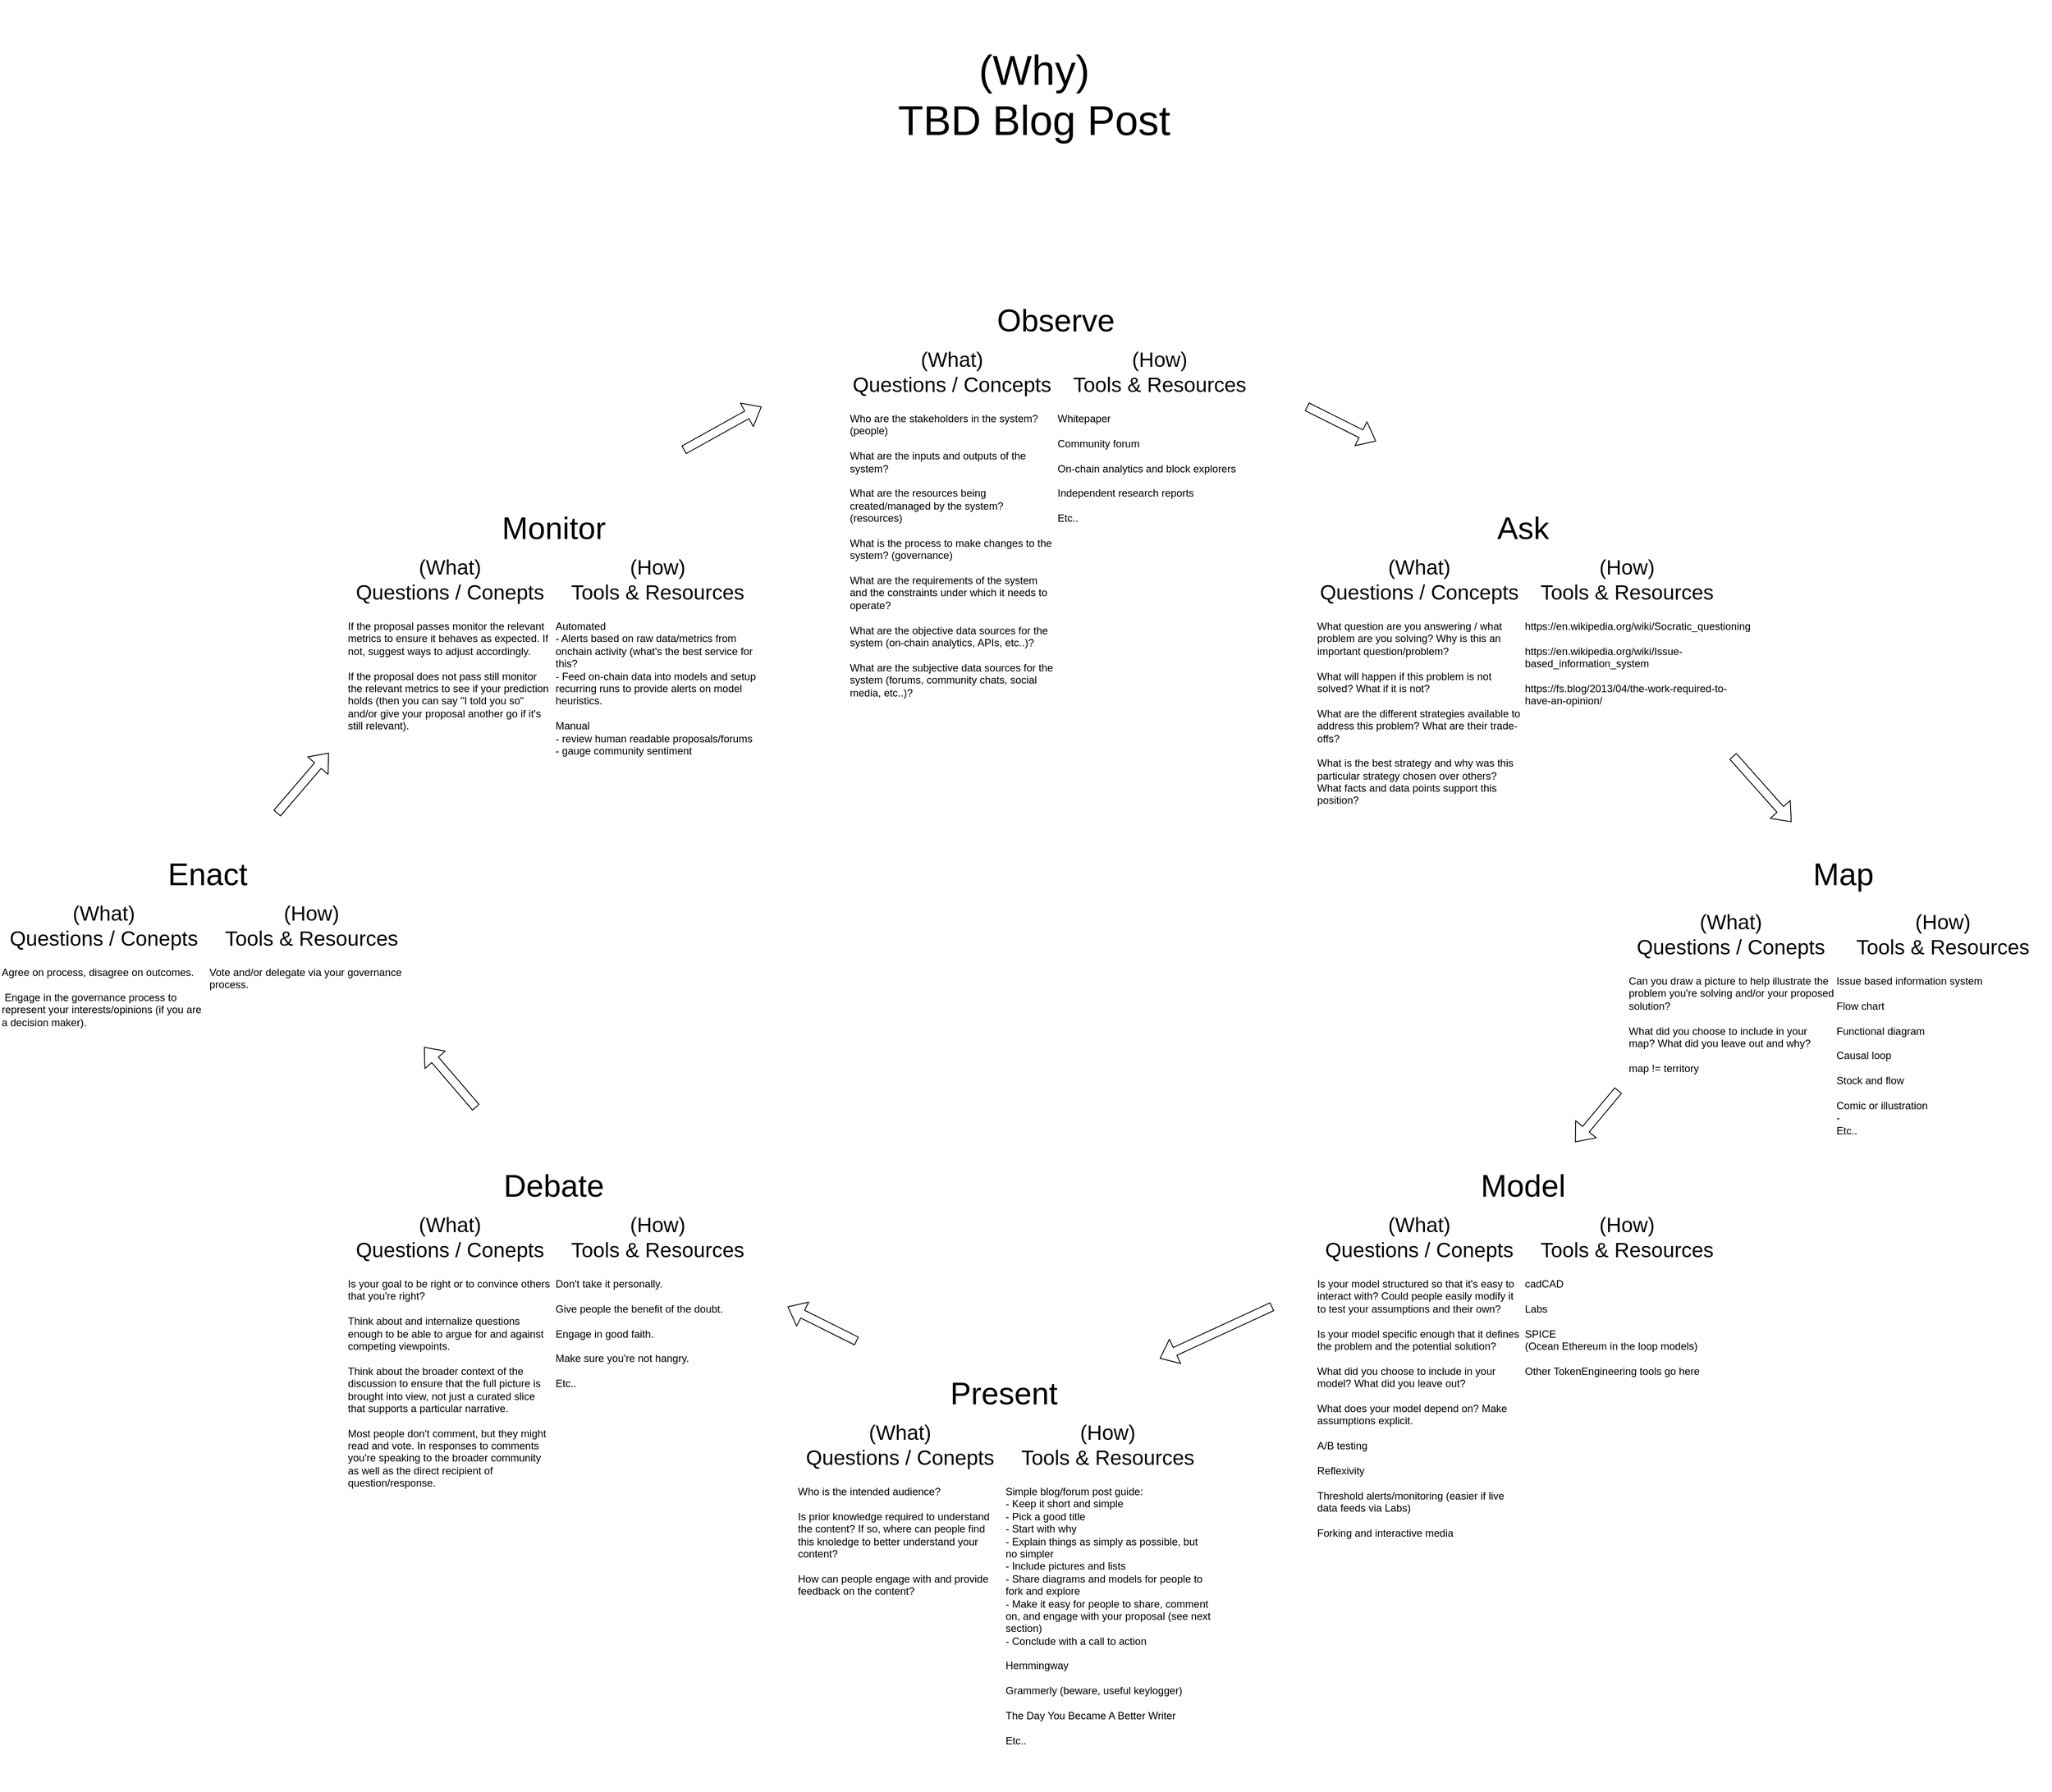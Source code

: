 <mxfile version="14.5.1" type="device" pages="3"><diagram id="eiANzUWskqUio7diftKy" name="0.0.1"><mxGraphModel dx="1102" dy="2100" grid="1" gridSize="10" guides="1" tooltips="1" connect="1" arrows="1" fold="1" page="1" pageScale="1" pageWidth="850" pageHeight="1100" math="0" shadow="0"><root><mxCell id="0"/><mxCell id="1" parent="0"/><mxCell id="w7odepnEcr8jvs5pW_gY-17" value="" style="group" parent="1" vertex="1" connectable="0"><mxGeometry x="1070" y="-680" width="480" height="440" as="geometry"/></mxCell><mxCell id="w7odepnEcr8jvs5pW_gY-11" value="&lt;font style=&quot;font-size: 36px&quot;&gt;Observe&lt;/font&gt;" style="text;html=1;strokeColor=none;fillColor=none;align=center;verticalAlign=middle;whiteSpace=wrap;rounded=0;" parent="w7odepnEcr8jvs5pW_gY-17" vertex="1"><mxGeometry x="160" width="160" height="40" as="geometry"/></mxCell><mxCell id="w7odepnEcr8jvs5pW_gY-12" value="&lt;font style=&quot;font-size: 24px&quot;&gt;(What)&lt;br&gt;Questions / Concepts&lt;/font&gt;" style="text;html=1;strokeColor=none;fillColor=none;align=center;verticalAlign=middle;whiteSpace=wrap;rounded=0;" parent="w7odepnEcr8jvs5pW_gY-17" vertex="1"><mxGeometry y="40" width="240" height="80" as="geometry"/></mxCell><mxCell id="w7odepnEcr8jvs5pW_gY-13" value="&lt;font style=&quot;font-size: 24px&quot;&gt;(How)&lt;br&gt;Tools &amp;amp; Resources&lt;/font&gt;" style="text;html=1;strokeColor=none;fillColor=none;align=center;verticalAlign=middle;whiteSpace=wrap;rounded=0;" parent="w7odepnEcr8jvs5pW_gY-17" vertex="1"><mxGeometry x="240" y="40" width="240" height="80" as="geometry"/></mxCell><mxCell id="w7odepnEcr8jvs5pW_gY-14" value="&lt;div&gt;&lt;span&gt;Who are the stakeholders in the system? (people)&lt;/span&gt;&lt;br&gt;&lt;/div&gt;&lt;div&gt;&lt;br&gt;&lt;/div&gt;&lt;div&gt;What are the inputs and outputs of the system?&lt;/div&gt;&lt;div&gt;&lt;br&gt;&lt;/div&gt;&lt;div&gt;What are the resources being created/managed by the system? (resources)&lt;/div&gt;&lt;div&gt;&lt;br&gt;&lt;/div&gt;&lt;div&gt;What is the process to make changes to the system? (governance)&lt;/div&gt;&lt;div&gt;&lt;br&gt;&lt;/div&gt;&lt;div&gt;What are the requirements of the system and the constraints under which it needs to operate?&lt;/div&gt;&lt;div&gt;&lt;br&gt;&lt;/div&gt;&lt;div&gt;What are the objective data sources for the system (on-chain analytics, APIs, etc..)?&lt;/div&gt;&lt;div&gt;&lt;br&gt;&lt;/div&gt;&lt;div&gt;What are the subjective data sources for the system (forums, community chats, social media, etc..)?&lt;/div&gt;&lt;div&gt;&lt;br&gt;&lt;/div&gt;" style="text;html=1;strokeColor=none;fillColor=none;align=left;verticalAlign=top;whiteSpace=wrap;rounded=0;" parent="w7odepnEcr8jvs5pW_gY-17" vertex="1"><mxGeometry y="120" width="240" height="360" as="geometry"/></mxCell><mxCell id="w7odepnEcr8jvs5pW_gY-15" value="Whitepaper&lt;br&gt;&lt;br&gt;Community forum&lt;br&gt;&lt;br&gt;On-chain analytics and block explorers&lt;br&gt;&lt;br&gt;Independent research reports&lt;br&gt;&lt;br&gt;Etc.." style="text;html=1;strokeColor=none;fillColor=none;align=left;verticalAlign=top;whiteSpace=wrap;rounded=0;" parent="w7odepnEcr8jvs5pW_gY-17" vertex="1"><mxGeometry x="240" y="120" width="240" height="360" as="geometry"/></mxCell><mxCell id="w7odepnEcr8jvs5pW_gY-18" value="" style="group" parent="1" vertex="1" connectable="0"><mxGeometry x="1610" y="-440" width="480" height="440" as="geometry"/></mxCell><mxCell id="w7odepnEcr8jvs5pW_gY-19" value="&lt;font style=&quot;font-size: 36px&quot;&gt;Ask&lt;/font&gt;" style="text;html=1;strokeColor=none;fillColor=none;align=center;verticalAlign=middle;whiteSpace=wrap;rounded=0;" parent="w7odepnEcr8jvs5pW_gY-18" vertex="1"><mxGeometry x="160" width="160" height="40" as="geometry"/></mxCell><mxCell id="w7odepnEcr8jvs5pW_gY-20" value="&lt;font style=&quot;font-size: 24px&quot;&gt;(What)&lt;br&gt;Questions / Concepts&lt;/font&gt;" style="text;html=1;strokeColor=none;fillColor=none;align=center;verticalAlign=middle;whiteSpace=wrap;rounded=0;" parent="w7odepnEcr8jvs5pW_gY-18" vertex="1"><mxGeometry y="40" width="240" height="80" as="geometry"/></mxCell><mxCell id="w7odepnEcr8jvs5pW_gY-21" value="&lt;font style=&quot;font-size: 24px&quot;&gt;(How)&lt;br&gt;Tools &amp;amp; Resources&lt;/font&gt;" style="text;html=1;strokeColor=none;fillColor=none;align=center;verticalAlign=middle;whiteSpace=wrap;rounded=0;" parent="w7odepnEcr8jvs5pW_gY-18" vertex="1"><mxGeometry x="240" y="40" width="240" height="80" as="geometry"/></mxCell><mxCell id="w7odepnEcr8jvs5pW_gY-22" value="&lt;div&gt;&lt;div&gt;What question are you answering / what problem are you solving? Why is this an important question/problem?&lt;/div&gt;&lt;div&gt;&lt;br&gt;&lt;/div&gt;&lt;div&gt;What will happen if this problem is not solved? What if it is not?&lt;/div&gt;&lt;div&gt;&lt;br&gt;&lt;/div&gt;&lt;div&gt;What are the different strategies available to address this problem? What are their trade-offs?&lt;/div&gt;&lt;div&gt;&lt;br&gt;&lt;/div&gt;&lt;div&gt;What is the best strategy and why was this particular strategy chosen over others? What facts and data points support this position?&lt;/div&gt;&lt;/div&gt;" style="text;html=1;strokeColor=none;fillColor=none;align=left;verticalAlign=top;whiteSpace=wrap;rounded=0;" parent="w7odepnEcr8jvs5pW_gY-18" vertex="1"><mxGeometry y="120" width="240" height="360" as="geometry"/></mxCell><mxCell id="w7odepnEcr8jvs5pW_gY-23" value="&lt;div&gt;https://en.wikipedia.org/wiki/Socratic_questioning&lt;/div&gt;&lt;div&gt;&lt;br&gt;&lt;/div&gt;&lt;div&gt;&lt;span&gt;https://en.wikipedia.org/wiki/Issue-based_information_system&lt;/span&gt;&lt;br&gt;&lt;/div&gt;&lt;div&gt;&lt;br&gt;&lt;/div&gt;&lt;div&gt;https://fs.blog/2013/04/the-work-required-to-have-an-opinion/&lt;/div&gt;&lt;div&gt;&lt;br&gt;&lt;/div&gt;" style="text;html=1;strokeColor=none;fillColor=none;align=left;verticalAlign=top;whiteSpace=wrap;rounded=0;" parent="w7odepnEcr8jvs5pW_gY-18" vertex="1"><mxGeometry x="240" y="120" width="240" height="360" as="geometry"/></mxCell><mxCell id="w7odepnEcr8jvs5pW_gY-41" value="" style="group" parent="1" vertex="1" connectable="0"><mxGeometry x="1970" y="-40" width="490" height="490" as="geometry"/></mxCell><mxCell id="w7odepnEcr8jvs5pW_gY-25" value="&lt;font style=&quot;font-size: 36px&quot;&gt;Map&lt;/font&gt;" style="text;html=1;strokeColor=none;fillColor=none;align=center;verticalAlign=middle;whiteSpace=wrap;rounded=0;" parent="w7odepnEcr8jvs5pW_gY-41" vertex="1"><mxGeometry x="170" width="160" height="40" as="geometry"/></mxCell><mxCell id="w7odepnEcr8jvs5pW_gY-28" value="&lt;div&gt;Can you draw a picture to help illustrate the problem you're solving and/or your proposed solution?&lt;/div&gt;&lt;div&gt;&lt;br&gt;&lt;/div&gt;&lt;div&gt;What did you choose to include in your map? What did you leave out and why?&lt;/div&gt;&lt;div&gt;&lt;br&gt;&lt;/div&gt;&lt;div&gt;&lt;span&gt;map != territory&lt;/span&gt;&lt;br&gt;&lt;/div&gt;&lt;div&gt;&lt;br&gt;&lt;/div&gt;&lt;div&gt;&lt;br&gt;&lt;/div&gt;" style="text;html=1;strokeColor=none;fillColor=none;align=left;verticalAlign=top;whiteSpace=wrap;rounded=0;" parent="w7odepnEcr8jvs5pW_gY-41" vertex="1"><mxGeometry y="130" width="240" height="360" as="geometry"/></mxCell><mxCell id="w7odepnEcr8jvs5pW_gY-29" value="&lt;div&gt;Issue based information system&lt;/div&gt;&lt;div&gt;&lt;br&gt;&lt;/div&gt;&lt;div&gt;Flow chart&lt;/div&gt;&lt;div&gt;&lt;br&gt;&lt;/div&gt;&lt;div&gt;Functional diagram&lt;/div&gt;&lt;div&gt;&lt;br&gt;&lt;/div&gt;&lt;div&gt;Causal loop&lt;/div&gt;&lt;div&gt;&lt;br&gt;&lt;/div&gt;&lt;div&gt;Stock and flow&lt;/div&gt;&lt;div&gt;&lt;br&gt;&lt;/div&gt;&lt;div&gt;Comic or illustration&lt;/div&gt;&lt;div&gt;-&lt;/div&gt;&lt;div&gt;Etc..&lt;/div&gt;" style="text;html=1;strokeColor=none;fillColor=none;align=left;verticalAlign=top;whiteSpace=wrap;rounded=0;" parent="w7odepnEcr8jvs5pW_gY-41" vertex="1"><mxGeometry x="240" y="130" width="240" height="360" as="geometry"/></mxCell><mxCell id="w7odepnEcr8jvs5pW_gY-40" value="&lt;font style=&quot;font-size: 24px&quot;&gt;(How)&lt;br&gt;Tools &amp;amp; Resources&lt;/font&gt;" style="text;html=1;strokeColor=none;fillColor=none;align=center;verticalAlign=middle;whiteSpace=wrap;rounded=0;" parent="w7odepnEcr8jvs5pW_gY-41" vertex="1"><mxGeometry x="240" y="50" width="250" height="80" as="geometry"/></mxCell><mxCell id="w7odepnEcr8jvs5pW_gY-39" value="&lt;font style=&quot;font-size: 24px&quot;&gt;(What)&lt;br&gt;Questions / Conepts&lt;/font&gt;" style="text;html=1;strokeColor=none;fillColor=none;align=center;verticalAlign=middle;whiteSpace=wrap;rounded=0;" parent="w7odepnEcr8jvs5pW_gY-41" vertex="1"><mxGeometry y="50" width="240" height="80" as="geometry"/></mxCell><mxCell id="w7odepnEcr8jvs5pW_gY-42" value="&lt;font style=&quot;font-size: 48px&quot;&gt;(Why)&lt;br&gt;TBD Blog Post&lt;/font&gt;" style="text;html=1;strokeColor=none;fillColor=none;align=center;verticalAlign=middle;whiteSpace=wrap;rounded=0;" parent="1" vertex="1"><mxGeometry x="1050" y="-1030" width="470" height="220" as="geometry"/></mxCell><mxCell id="w7odepnEcr8jvs5pW_gY-43" value="" style="group" parent="1" vertex="1" connectable="0"><mxGeometry x="1610" y="320" width="480" height="480" as="geometry"/></mxCell><mxCell id="w7odepnEcr8jvs5pW_gY-31" value="&lt;font style=&quot;font-size: 36px&quot;&gt;Model&lt;/font&gt;" style="text;html=1;strokeColor=none;fillColor=none;align=center;verticalAlign=middle;whiteSpace=wrap;rounded=0;" parent="w7odepnEcr8jvs5pW_gY-43" vertex="1"><mxGeometry x="160" width="160" height="40" as="geometry"/></mxCell><mxCell id="w7odepnEcr8jvs5pW_gY-32" value="&lt;font style=&quot;font-size: 24px&quot;&gt;(What)&lt;br&gt;Questions / Conepts&lt;/font&gt;" style="text;html=1;strokeColor=none;fillColor=none;align=center;verticalAlign=middle;whiteSpace=wrap;rounded=0;" parent="w7odepnEcr8jvs5pW_gY-43" vertex="1"><mxGeometry y="40" width="240" height="80" as="geometry"/></mxCell><mxCell id="w7odepnEcr8jvs5pW_gY-33" value="&lt;font style=&quot;font-size: 24px&quot;&gt;(How)&lt;br&gt;Tools &amp;amp; Resources&lt;/font&gt;" style="text;html=1;strokeColor=none;fillColor=none;align=center;verticalAlign=middle;whiteSpace=wrap;rounded=0;" parent="w7odepnEcr8jvs5pW_gY-43" vertex="1"><mxGeometry x="240" y="40" width="240" height="80" as="geometry"/></mxCell><mxCell id="w7odepnEcr8jvs5pW_gY-34" value="&lt;div&gt;&lt;div&gt;Is your model structured so that it's easy to interact with? Could people easily modify it to test your assumptions and their own?&lt;/div&gt;&lt;div&gt;&lt;br&gt;&lt;/div&gt;&lt;div&gt;Is your model specific enough that it defines the problem and the potential solution?&lt;/div&gt;&lt;div&gt;&lt;br&gt;&lt;/div&gt;&lt;div&gt;What did you choose to include in your model? What did you leave out?&lt;/div&gt;&lt;div&gt;&lt;br&gt;&lt;/div&gt;&lt;div&gt;What does your model depend on? Make assumptions explicit.&lt;/div&gt;&lt;div&gt;&lt;br&gt;&lt;/div&gt;&lt;div&gt;&lt;div&gt;A/B testing&lt;/div&gt;&lt;div&gt;&lt;br&gt;&lt;/div&gt;&lt;div&gt;Reflexivity&lt;/div&gt;&lt;div&gt;&lt;br&gt;&lt;/div&gt;&lt;div&gt;Threshold alerts/monitoring (easier if live data feeds via Labs)&lt;/div&gt;&lt;div&gt;&lt;br&gt;&lt;/div&gt;&lt;/div&gt;&lt;/div&gt;&lt;div&gt;Forking and interactive media&lt;/div&gt;" style="text;html=1;strokeColor=none;fillColor=none;align=left;verticalAlign=top;whiteSpace=wrap;rounded=0;" parent="w7odepnEcr8jvs5pW_gY-43" vertex="1"><mxGeometry y="120" width="240" height="360" as="geometry"/></mxCell><mxCell id="w7odepnEcr8jvs5pW_gY-38" value="&lt;div&gt;&lt;div&gt;&lt;div&gt;cadCAD&lt;/div&gt;&lt;div&gt;&lt;br&gt;&lt;/div&gt;&lt;div&gt;Labs&lt;/div&gt;&lt;/div&gt;&lt;/div&gt;&lt;div&gt;&lt;br&gt;&lt;/div&gt;&lt;div&gt;SPICE&lt;/div&gt;&lt;div&gt;(Ocean Ethereum in the loop models)&lt;/div&gt;&lt;div&gt;&lt;br&gt;&lt;/div&gt;&lt;div&gt;Other TokenEngineering tools go here&lt;/div&gt;" style="text;html=1;strokeColor=none;fillColor=none;align=left;verticalAlign=top;whiteSpace=wrap;rounded=0;" parent="w7odepnEcr8jvs5pW_gY-43" vertex="1"><mxGeometry x="240" y="120" width="240" height="360" as="geometry"/></mxCell><mxCell id="w7odepnEcr8jvs5pW_gY-44" value="" style="group" parent="1" vertex="1" connectable="0"><mxGeometry x="1010" y="560" width="480" height="480" as="geometry"/></mxCell><mxCell id="w7odepnEcr8jvs5pW_gY-45" value="&lt;font style=&quot;font-size: 36px&quot;&gt;Present&lt;/font&gt;" style="text;html=1;strokeColor=none;fillColor=none;align=center;verticalAlign=middle;whiteSpace=wrap;rounded=0;" parent="w7odepnEcr8jvs5pW_gY-44" vertex="1"><mxGeometry x="160" width="160" height="40" as="geometry"/></mxCell><mxCell id="w7odepnEcr8jvs5pW_gY-46" value="&lt;font style=&quot;font-size: 24px&quot;&gt;(What)&lt;br&gt;Questions / Conepts&lt;/font&gt;" style="text;html=1;strokeColor=none;fillColor=none;align=center;verticalAlign=middle;whiteSpace=wrap;rounded=0;" parent="w7odepnEcr8jvs5pW_gY-44" vertex="1"><mxGeometry y="40" width="240" height="80" as="geometry"/></mxCell><mxCell id="w7odepnEcr8jvs5pW_gY-47" value="&lt;font style=&quot;font-size: 24px&quot;&gt;(How)&lt;br&gt;Tools &amp;amp; Resources&lt;/font&gt;" style="text;html=1;strokeColor=none;fillColor=none;align=center;verticalAlign=middle;whiteSpace=wrap;rounded=0;" parent="w7odepnEcr8jvs5pW_gY-44" vertex="1"><mxGeometry x="240" y="40" width="240" height="80" as="geometry"/></mxCell><mxCell id="w7odepnEcr8jvs5pW_gY-48" value="&lt;div&gt;Who is the intended audience?&lt;/div&gt;&lt;div&gt;&lt;br&gt;&lt;/div&gt;&lt;div&gt;Is prior knowledge required to understand the content? If so, where can people find this knoledge to better understand your content?&lt;/div&gt;&lt;div&gt;&lt;br&gt;&lt;/div&gt;&lt;div&gt;How can people engage with and provide feedback on the content?&lt;/div&gt;&lt;div&gt;&lt;br&gt;&lt;/div&gt;&lt;div&gt;&lt;br&gt;&lt;/div&gt;&lt;div&gt;&lt;br&gt;&lt;/div&gt;" style="text;html=1;strokeColor=none;fillColor=none;align=left;verticalAlign=top;whiteSpace=wrap;rounded=0;" parent="w7odepnEcr8jvs5pW_gY-44" vertex="1"><mxGeometry y="120" width="240" height="360" as="geometry"/></mxCell><mxCell id="w7odepnEcr8jvs5pW_gY-49" value="&lt;div&gt;Simple blog/forum post guide:&lt;/div&gt;&lt;div&gt;&lt;div&gt;- Keep it short and simple&lt;/div&gt;&lt;div&gt;- Pick a good title&lt;/div&gt;&lt;div&gt;- Start with why&lt;/div&gt;&lt;div&gt;- Explain things as simply as possible, but no simpler&lt;/div&gt;&lt;div&gt;- Include pictures and lists&lt;/div&gt;&lt;div&gt;- Share diagrams and models for people to fork and explore&lt;/div&gt;&lt;div&gt;- Make it easy for people to share, comment on, and engage with your proposal (see next section)&lt;/div&gt;&lt;div&gt;- Conclude with a call to action&lt;/div&gt;&lt;div&gt;&lt;br&gt;&lt;/div&gt;&lt;/div&gt;&lt;div&gt;Hemmingway&lt;/div&gt;&lt;div&gt;&lt;br&gt;&lt;/div&gt;&lt;div&gt;Grammerly (beware, useful keylogger)&lt;/div&gt;&lt;div&gt;&lt;br&gt;&lt;/div&gt;&lt;div&gt;The Day You Became A Better Writer&lt;/div&gt;&lt;div&gt;&lt;br&gt;&lt;/div&gt;&lt;div&gt;Etc..&lt;/div&gt;" style="text;html=1;strokeColor=none;fillColor=none;align=left;verticalAlign=top;whiteSpace=wrap;rounded=0;" parent="w7odepnEcr8jvs5pW_gY-44" vertex="1"><mxGeometry x="240" y="120" width="240" height="360" as="geometry"/></mxCell><mxCell id="w7odepnEcr8jvs5pW_gY-50" value="" style="group" parent="1" vertex="1" connectable="0"><mxGeometry x="490" y="320" width="480" height="480" as="geometry"/></mxCell><mxCell id="w7odepnEcr8jvs5pW_gY-51" value="&lt;font style=&quot;font-size: 36px&quot;&gt;Debate&lt;/font&gt;" style="text;html=1;strokeColor=none;fillColor=none;align=center;verticalAlign=middle;whiteSpace=wrap;rounded=0;" parent="w7odepnEcr8jvs5pW_gY-50" vertex="1"><mxGeometry x="160" width="160" height="40" as="geometry"/></mxCell><mxCell id="w7odepnEcr8jvs5pW_gY-52" value="&lt;font style=&quot;font-size: 24px&quot;&gt;(What)&lt;br&gt;Questions / Conepts&lt;/font&gt;" style="text;html=1;strokeColor=none;fillColor=none;align=center;verticalAlign=middle;whiteSpace=wrap;rounded=0;" parent="w7odepnEcr8jvs5pW_gY-50" vertex="1"><mxGeometry y="40" width="240" height="80" as="geometry"/></mxCell><mxCell id="w7odepnEcr8jvs5pW_gY-53" value="&lt;font style=&quot;font-size: 24px&quot;&gt;(How)&lt;br&gt;Tools &amp;amp; Resources&lt;/font&gt;" style="text;html=1;strokeColor=none;fillColor=none;align=center;verticalAlign=middle;whiteSpace=wrap;rounded=0;" parent="w7odepnEcr8jvs5pW_gY-50" vertex="1"><mxGeometry x="240" y="40" width="240" height="80" as="geometry"/></mxCell><mxCell id="w7odepnEcr8jvs5pW_gY-54" value="&lt;div&gt;&lt;span&gt;Is your goal to be right or to convince others that you're right?&lt;/span&gt;&lt;br&gt;&lt;/div&gt;&lt;div&gt;&lt;br&gt;&lt;/div&gt;&lt;div&gt;Think about and internalize questions enough to be able to argue for and against competing viewpoints.&lt;/div&gt;&lt;div&gt;&lt;br&gt;&lt;/div&gt;&lt;div&gt;Think about the broader context of the discussion to ensure that the full picture is brought into view, not just a curated slice that supports a particular narrative.&lt;/div&gt;&lt;div&gt;&lt;br&gt;&lt;/div&gt;&lt;div&gt;Most people don't comment, but they might read and vote. In responses to comments you're speaking to the broader community as well as the direct recipient of question/response.&lt;/div&gt;&lt;div&gt;&lt;br&gt;&lt;br&gt;&lt;/div&gt;" style="text;html=1;strokeColor=none;fillColor=none;align=left;verticalAlign=top;whiteSpace=wrap;rounded=0;" parent="w7odepnEcr8jvs5pW_gY-50" vertex="1"><mxGeometry y="120" width="240" height="360" as="geometry"/></mxCell><mxCell id="w7odepnEcr8jvs5pW_gY-55" value="&lt;div&gt;Don't take it personally.&lt;/div&gt;&lt;div&gt;&lt;br&gt;&lt;/div&gt;&lt;div&gt;Give people the benefit of the doubt.&lt;/div&gt;&lt;div&gt;&lt;br&gt;&lt;/div&gt;&lt;div&gt;Engage in good faith.&lt;/div&gt;&lt;div&gt;&lt;br&gt;&lt;/div&gt;&lt;div&gt;Make sure you're not hangry.&lt;/div&gt;&lt;div&gt;&lt;br&gt;&lt;/div&gt;&lt;div&gt;Etc..&lt;/div&gt;" style="text;html=1;strokeColor=none;fillColor=none;align=left;verticalAlign=top;whiteSpace=wrap;rounded=0;" parent="w7odepnEcr8jvs5pW_gY-50" vertex="1"><mxGeometry x="240" y="120" width="240" height="360" as="geometry"/></mxCell><mxCell id="w7odepnEcr8jvs5pW_gY-56" value="" style="group" parent="1" vertex="1" connectable="0"><mxGeometry x="90" y="-40" width="480" height="480" as="geometry"/></mxCell><mxCell id="w7odepnEcr8jvs5pW_gY-57" value="&lt;font style=&quot;font-size: 36px&quot;&gt;Enact&lt;/font&gt;" style="text;html=1;strokeColor=none;fillColor=none;align=center;verticalAlign=middle;whiteSpace=wrap;rounded=0;" parent="w7odepnEcr8jvs5pW_gY-56" vertex="1"><mxGeometry x="160" width="160" height="40" as="geometry"/></mxCell><mxCell id="w7odepnEcr8jvs5pW_gY-58" value="&lt;font style=&quot;font-size: 24px&quot;&gt;(What)&lt;br&gt;Questions / Conepts&lt;/font&gt;" style="text;html=1;strokeColor=none;fillColor=none;align=center;verticalAlign=middle;whiteSpace=wrap;rounded=0;" parent="w7odepnEcr8jvs5pW_gY-56" vertex="1"><mxGeometry y="40" width="240" height="80" as="geometry"/></mxCell><mxCell id="w7odepnEcr8jvs5pW_gY-59" value="&lt;font style=&quot;font-size: 24px&quot;&gt;(How)&lt;br&gt;Tools &amp;amp; Resources&lt;/font&gt;" style="text;html=1;strokeColor=none;fillColor=none;align=center;verticalAlign=middle;whiteSpace=wrap;rounded=0;" parent="w7odepnEcr8jvs5pW_gY-56" vertex="1"><mxGeometry x="240" y="40" width="240" height="80" as="geometry"/></mxCell><mxCell id="w7odepnEcr8jvs5pW_gY-60" value="&lt;div&gt;&lt;div&gt;Agree on process, disagree on outcomes.&lt;/div&gt;&lt;div&gt;&lt;br&gt;&lt;/div&gt;&lt;div&gt;&amp;nbsp;Engage in the governance process to represent your interests/opinions (if you are a decision maker).&lt;/div&gt;&lt;div&gt;&lt;br&gt;&lt;/div&gt;&lt;/div&gt;" style="text;html=1;strokeColor=none;fillColor=none;align=left;verticalAlign=top;whiteSpace=wrap;rounded=0;" parent="w7odepnEcr8jvs5pW_gY-56" vertex="1"><mxGeometry y="120" width="240" height="360" as="geometry"/></mxCell><mxCell id="w7odepnEcr8jvs5pW_gY-61" value="&lt;div&gt;Vote and/or delegate via your governance process.&lt;/div&gt;&lt;div&gt;&lt;br&gt;&lt;/div&gt;&lt;div&gt;&lt;br&gt;&lt;/div&gt;" style="text;html=1;strokeColor=none;fillColor=none;align=left;verticalAlign=top;whiteSpace=wrap;rounded=0;" parent="w7odepnEcr8jvs5pW_gY-56" vertex="1"><mxGeometry x="240" y="120" width="240" height="360" as="geometry"/></mxCell><mxCell id="w7odepnEcr8jvs5pW_gY-62" value="" style="group" parent="1" vertex="1" connectable="0"><mxGeometry x="490" y="-440" width="480" height="480" as="geometry"/></mxCell><mxCell id="w7odepnEcr8jvs5pW_gY-63" value="&lt;font style=&quot;font-size: 36px&quot;&gt;Monitor&lt;/font&gt;" style="text;html=1;strokeColor=none;fillColor=none;align=center;verticalAlign=middle;whiteSpace=wrap;rounded=0;" parent="w7odepnEcr8jvs5pW_gY-62" vertex="1"><mxGeometry x="160" width="160" height="40" as="geometry"/></mxCell><mxCell id="w7odepnEcr8jvs5pW_gY-64" value="&lt;font style=&quot;font-size: 24px&quot;&gt;(What)&lt;br&gt;Questions / Conepts&lt;/font&gt;" style="text;html=1;strokeColor=none;fillColor=none;align=center;verticalAlign=middle;whiteSpace=wrap;rounded=0;" parent="w7odepnEcr8jvs5pW_gY-62" vertex="1"><mxGeometry y="40" width="240" height="80" as="geometry"/></mxCell><mxCell id="w7odepnEcr8jvs5pW_gY-65" value="&lt;font style=&quot;font-size: 24px&quot;&gt;(How)&lt;br&gt;Tools &amp;amp; Resources&lt;/font&gt;" style="text;html=1;strokeColor=none;fillColor=none;align=center;verticalAlign=middle;whiteSpace=wrap;rounded=0;" parent="w7odepnEcr8jvs5pW_gY-62" vertex="1"><mxGeometry x="240" y="40" width="240" height="80" as="geometry"/></mxCell><mxCell id="w7odepnEcr8jvs5pW_gY-66" value="&lt;div&gt;&lt;div&gt;&lt;div&gt;If the proposal passes monitor the relevant metrics to ensure it behaves as expected. If not, suggest ways to adjust accordingly.&lt;/div&gt;&lt;div&gt;&lt;br&gt;&lt;/div&gt;&lt;div&gt;If the proposal does not pass still monitor the relevant metrics to see if your prediction holds (then you can say &quot;I told you so&quot; and/or give your proposal another go if it's still relevant).&lt;/div&gt;&lt;/div&gt;&lt;/div&gt;" style="text;html=1;strokeColor=none;fillColor=none;align=left;verticalAlign=top;whiteSpace=wrap;rounded=0;" parent="w7odepnEcr8jvs5pW_gY-62" vertex="1"><mxGeometry y="120" width="240" height="360" as="geometry"/></mxCell><mxCell id="w7odepnEcr8jvs5pW_gY-67" value="&lt;div&gt;&lt;div&gt;Automated&lt;/div&gt;&lt;div&gt;- Alerts based on raw data/metrics from onchain activity (what's the best service for this?&lt;/div&gt;&lt;div&gt;- Feed on-chain data into models and setup recurring runs to provide alerts on model heuristics.&lt;/div&gt;&lt;div&gt;&lt;br&gt;&lt;/div&gt;&lt;div&gt;Manual&lt;/div&gt;&lt;div&gt;- review human readable proposals/forums&lt;/div&gt;&lt;div&gt;- gauge community sentiment&lt;/div&gt;&lt;/div&gt;" style="text;html=1;strokeColor=none;fillColor=none;align=left;verticalAlign=top;whiteSpace=wrap;rounded=0;" parent="w7odepnEcr8jvs5pW_gY-62" vertex="1"><mxGeometry x="240" y="120" width="240" height="360" as="geometry"/></mxCell><mxCell id="QdRlrUP9aP4Kv5XtVTP0-5" value="" style="shape=flexArrow;endArrow=classic;html=1;" parent="1" edge="1"><mxGeometry width="50" height="50" relative="1" as="geometry"><mxPoint x="1600" y="-560" as="sourcePoint"/><mxPoint x="1680" y="-520" as="targetPoint"/></mxGeometry></mxCell><mxCell id="QdRlrUP9aP4Kv5XtVTP0-7" value="" style="shape=flexArrow;endArrow=classic;html=1;exitX=1.009;exitY=0.455;exitDx=0;exitDy=0;exitPerimeter=0;" parent="1" source="w7odepnEcr8jvs5pW_gY-23" edge="1"><mxGeometry width="50" height="50" relative="1" as="geometry"><mxPoint x="2110" y="-150" as="sourcePoint"/><mxPoint x="2160" y="-80" as="targetPoint"/></mxGeometry></mxCell><mxCell id="QdRlrUP9aP4Kv5XtVTP0-11" value="" style="shape=flexArrow;endArrow=classic;html=1;" parent="1" edge="1"><mxGeometry width="50" height="50" relative="1" as="geometry"><mxPoint x="1960" y="230" as="sourcePoint"/><mxPoint x="1910" y="290" as="targetPoint"/></mxGeometry></mxCell><mxCell id="QdRlrUP9aP4Kv5XtVTP0-12" value="" style="shape=flexArrow;endArrow=classic;html=1;" parent="1" edge="1"><mxGeometry width="50" height="50" relative="1" as="geometry"><mxPoint x="1560" y="480" as="sourcePoint"/><mxPoint x="1430" y="540" as="targetPoint"/></mxGeometry></mxCell><mxCell id="QdRlrUP9aP4Kv5XtVTP0-13" value="" style="shape=flexArrow;endArrow=classic;html=1;" parent="1" edge="1"><mxGeometry width="50" height="50" relative="1" as="geometry"><mxPoint x="1080" y="520" as="sourcePoint"/><mxPoint x="1000" y="480" as="targetPoint"/></mxGeometry></mxCell><mxCell id="QdRlrUP9aP4Kv5XtVTP0-14" value="" style="shape=flexArrow;endArrow=classic;html=1;" parent="1" edge="1"><mxGeometry width="50" height="50" relative="1" as="geometry"><mxPoint x="640" y="250" as="sourcePoint"/><mxPoint x="580" y="180" as="targetPoint"/></mxGeometry></mxCell><mxCell id="QdRlrUP9aP4Kv5XtVTP0-15" value="" style="shape=flexArrow;endArrow=classic;html=1;" parent="1" edge="1"><mxGeometry width="50" height="50" relative="1" as="geometry"><mxPoint x="410" y="-90" as="sourcePoint"/><mxPoint x="470" y="-160" as="targetPoint"/></mxGeometry></mxCell><mxCell id="QdRlrUP9aP4Kv5XtVTP0-16" value="" style="shape=flexArrow;endArrow=classic;html=1;" parent="1" edge="1"><mxGeometry width="50" height="50" relative="1" as="geometry"><mxPoint x="880" y="-510" as="sourcePoint"/><mxPoint x="970" y="-560" as="targetPoint"/></mxGeometry></mxCell></root></mxGraphModel></diagram><diagram name="0.0.2" id="8Dmp6_LkYZof0BCbEY7B"><mxGraphModel dx="1102" dy="2100" grid="1" gridSize="10" guides="1" tooltips="1" connect="1" arrows="1" fold="1" page="1" pageScale="1" pageWidth="850" pageHeight="1100" math="0" shadow="0"><root><mxCell id="Dkh7tAGTXE9OtLmC7HXe-0"/><mxCell id="Dkh7tAGTXE9OtLmC7HXe-1" parent="Dkh7tAGTXE9OtLmC7HXe-0"/><mxCell id="Dkh7tAGTXE9OtLmC7HXe-2" value="" style="group" parent="Dkh7tAGTXE9OtLmC7HXe-1" vertex="1" connectable="0"><mxGeometry x="1070" y="-680" width="480" height="440" as="geometry"/></mxCell><mxCell id="Dkh7tAGTXE9OtLmC7HXe-3" value="&lt;font style=&quot;font-size: 36px&quot;&gt;&lt;b&gt;Observe&lt;/b&gt;&lt;/font&gt;" style="text;html=1;strokeColor=none;fillColor=none;align=center;verticalAlign=middle;whiteSpace=wrap;rounded=0;" parent="Dkh7tAGTXE9OtLmC7HXe-2" vertex="1"><mxGeometry x="160" width="160" height="40" as="geometry"/></mxCell><mxCell id="Dkh7tAGTXE9OtLmC7HXe-4" value="&lt;font style=&quot;font-size: 24px&quot;&gt;(What)&lt;br&gt;&lt;b&gt;Concepts&lt;/b&gt;&lt;/font&gt;" style="text;html=1;strokeColor=none;fillColor=none;align=center;verticalAlign=middle;whiteSpace=wrap;rounded=0;" parent="Dkh7tAGTXE9OtLmC7HXe-2" vertex="1"><mxGeometry y="40" width="240" height="80" as="geometry"/></mxCell><mxCell id="Dkh7tAGTXE9OtLmC7HXe-5" value="&lt;font style=&quot;font-size: 24px&quot;&gt;(How)&lt;br&gt;&lt;b&gt;Tools&lt;/b&gt;&lt;/font&gt;" style="text;html=1;strokeColor=none;fillColor=none;align=center;verticalAlign=middle;whiteSpace=wrap;rounded=0;" parent="Dkh7tAGTXE9OtLmC7HXe-2" vertex="1"><mxGeometry x="240" y="40" width="240" height="80" as="geometry"/></mxCell><mxCell id="Dkh7tAGTXE9OtLmC7HXe-6" value="&lt;div&gt;&lt;span&gt;&lt;b&gt;Stakeholder Analysis&lt;/b&gt;&lt;/span&gt;&lt;/div&gt;&lt;div&gt;&lt;span&gt;(Who are the stakeholders in the system?)&lt;/span&gt;&lt;br&gt;&lt;/div&gt;&lt;div&gt;&lt;br&gt;&lt;/div&gt;&lt;div&gt;&lt;b&gt;System I/O&lt;/b&gt;&lt;/div&gt;&lt;div&gt;(What are the inputs and outputs of the system?)&lt;/div&gt;&lt;div&gt;&lt;br&gt;&lt;/div&gt;&lt;div&gt;&lt;b&gt;Resource Management&lt;/b&gt;&lt;/div&gt;&lt;div&gt;(What are the resources being created/managed by the system?)&lt;/div&gt;&lt;div&gt;&lt;br&gt;&lt;/div&gt;&lt;div&gt;&lt;b&gt;Governance Process&lt;/b&gt;&lt;/div&gt;&lt;div&gt;(What is the process to make changes to the system?)&lt;/div&gt;&lt;div&gt;&lt;br&gt;&lt;/div&gt;&lt;div&gt;&lt;b&gt;System Requirements&lt;/b&gt;&lt;/div&gt;&lt;div&gt;(What are the constraints and requirements the system needs to operate under?)&lt;/div&gt;&lt;div&gt;&lt;br&gt;&lt;/div&gt;&lt;div&gt;&lt;b&gt;Objective Data Sources&lt;/b&gt;&amp;nbsp;&lt;/div&gt;&lt;div&gt;(on-chain analytics, APIs, etc..)?&lt;/div&gt;&lt;div&gt;&lt;br&gt;&lt;/div&gt;&lt;div&gt;&lt;b&gt;Subjective Data Sources&lt;/b&gt;&lt;/div&gt;&lt;div&gt;(forums, community chats, social media)&lt;/div&gt;" style="text;html=1;strokeColor=none;fillColor=none;align=left;verticalAlign=top;whiteSpace=wrap;rounded=0;" parent="Dkh7tAGTXE9OtLmC7HXe-2" vertex="1"><mxGeometry y="120" width="240" height="360" as="geometry"/></mxCell><mxCell id="Dkh7tAGTXE9OtLmC7HXe-7" value="&lt;b&gt;Whitepaper&lt;br&gt;&lt;br&gt;Docs&lt;br&gt;&lt;br&gt;Codebase&lt;br&gt;&lt;br&gt;On-chain analytics and block explorers&lt;br&gt;&lt;br&gt;Independent research reports&lt;br&gt;&lt;br&gt;Community Chat/Forum&lt;br&gt;&lt;/b&gt;" style="text;html=1;strokeColor=none;fillColor=none;align=left;verticalAlign=top;whiteSpace=wrap;rounded=0;" parent="Dkh7tAGTXE9OtLmC7HXe-2" vertex="1"><mxGeometry x="240" y="120" width="240" height="360" as="geometry"/></mxCell><mxCell id="Dkh7tAGTXE9OtLmC7HXe-8" value="" style="group" parent="Dkh7tAGTXE9OtLmC7HXe-1" vertex="1" connectable="0"><mxGeometry x="1610" y="-440" width="480" height="440" as="geometry"/></mxCell><mxCell id="Dkh7tAGTXE9OtLmC7HXe-9" value="&lt;font style=&quot;font-size: 36px&quot;&gt;&lt;b&gt;Ask&lt;/b&gt;&lt;/font&gt;" style="text;html=1;strokeColor=none;fillColor=none;align=center;verticalAlign=middle;whiteSpace=wrap;rounded=0;" parent="Dkh7tAGTXE9OtLmC7HXe-8" vertex="1"><mxGeometry x="160" width="160" height="40" as="geometry"/></mxCell><mxCell id="Dkh7tAGTXE9OtLmC7HXe-10" value="&lt;font style=&quot;font-size: 24px&quot;&gt;(What)&lt;br&gt;&lt;b&gt;Concepts&lt;/b&gt;&lt;/font&gt;" style="text;html=1;strokeColor=none;fillColor=none;align=center;verticalAlign=middle;whiteSpace=wrap;rounded=0;" parent="Dkh7tAGTXE9OtLmC7HXe-8" vertex="1"><mxGeometry y="40" width="240" height="80" as="geometry"/></mxCell><mxCell id="Dkh7tAGTXE9OtLmC7HXe-11" value="&lt;font style=&quot;font-size: 24px&quot;&gt;(How)&lt;br&gt;&lt;b&gt;Tools&lt;/b&gt;&lt;/font&gt;" style="text;html=1;strokeColor=none;fillColor=none;align=center;verticalAlign=middle;whiteSpace=wrap;rounded=0;" parent="Dkh7tAGTXE9OtLmC7HXe-8" vertex="1"><mxGeometry x="240" y="40" width="240" height="80" as="geometry"/></mxCell><mxCell id="Dkh7tAGTXE9OtLmC7HXe-12" value="&lt;div&gt;&lt;span&gt;&lt;b&gt;Problem Definition&lt;/b&gt;&lt;/span&gt;&lt;/div&gt;&lt;div&gt;&lt;span&gt;(What question are you answering / what problem are you solving? Why is this an important question/problem? Be clear and concise!)&lt;/span&gt;&lt;br&gt;&lt;/div&gt;&lt;div&gt;&lt;br&gt;&lt;/div&gt;&lt;div&gt;&lt;b&gt;Future Expected Value&lt;/b&gt;&lt;/div&gt;&lt;div&gt;(What will happen if this problem is solved? What if it is not?)&lt;/div&gt;&lt;div&gt;&lt;br&gt;&lt;/div&gt;&lt;div&gt;&lt;b&gt;Risk/Reward&lt;/b&gt;&lt;/div&gt;&lt;div&gt;(What are the different strategies available to address this problem? What are their trade-offs?)&lt;/div&gt;&lt;div&gt;&lt;br&gt;&lt;/div&gt;&lt;div&gt;&lt;b&gt;Explain Your Thinking&lt;/b&gt;&lt;/div&gt;&lt;div&gt;(What is the best strategy and why was this particular strategy chosen over others? What facts and data points support this position?)&lt;br&gt;&lt;/div&gt;" style="text;html=1;strokeColor=none;fillColor=none;align=left;verticalAlign=top;whiteSpace=wrap;rounded=0;" parent="Dkh7tAGTXE9OtLmC7HXe-8" vertex="1"><mxGeometry y="120" width="240" height="360" as="geometry"/></mxCell><mxCell id="Dkh7tAGTXE9OtLmC7HXe-13" value="&lt;div&gt;&lt;b&gt;Socratic Questioning&lt;/b&gt;&lt;/div&gt;&lt;div&gt;(https://en.wikipedia.org/wiki/Socratic_questioning)&lt;/div&gt;&lt;div&gt;&lt;br&gt;&lt;/div&gt;&lt;div&gt;&lt;b&gt;IBIS&lt;/b&gt;&lt;/div&gt;&lt;div&gt;&lt;span&gt;(https://en.wikipedia.org/wiki/Issue-based_information_system)&lt;/span&gt;&lt;br&gt;&lt;/div&gt;&lt;div&gt;&lt;br&gt;&lt;/div&gt;&lt;div&gt;&lt;b&gt;Informed Opinions&lt;/b&gt;&lt;/div&gt;&lt;div&gt;(https://fs.blog/2013/04/the-work-required-to-have-an-opinion/)&lt;/div&gt;" style="text;html=1;strokeColor=none;fillColor=none;align=left;verticalAlign=top;whiteSpace=wrap;rounded=0;" parent="Dkh7tAGTXE9OtLmC7HXe-8" vertex="1"><mxGeometry x="240" y="120" width="240" height="360" as="geometry"/></mxCell><mxCell id="Dkh7tAGTXE9OtLmC7HXe-14" value="" style="group" parent="Dkh7tAGTXE9OtLmC7HXe-1" vertex="1" connectable="0"><mxGeometry x="1970" y="-40" width="490" height="490" as="geometry"/></mxCell><mxCell id="Dkh7tAGTXE9OtLmC7HXe-15" value="&lt;font style=&quot;font-size: 36px&quot;&gt;&lt;b&gt;Map&lt;/b&gt;&lt;/font&gt;" style="text;html=1;strokeColor=none;fillColor=none;align=center;verticalAlign=middle;whiteSpace=wrap;rounded=0;" parent="Dkh7tAGTXE9OtLmC7HXe-14" vertex="1"><mxGeometry x="170" width="160" height="40" as="geometry"/></mxCell><mxCell id="Dkh7tAGTXE9OtLmC7HXe-16" value="&lt;div&gt;&lt;b&gt;Draw A Picture&lt;/b&gt;&lt;/div&gt;&lt;div&gt;(Can you draw a picture to help illustrate the problem you're solving and/or your proposed solution?)&lt;/div&gt;&lt;div&gt;&lt;br&gt;&lt;/div&gt;&lt;div&gt;&lt;b&gt;Map != Territory&lt;/b&gt;&lt;/div&gt;&lt;div&gt;(What did you choose to include in your map? What did you leave out and why?)&lt;/div&gt;&lt;div&gt;&lt;br&gt;&lt;/div&gt;&lt;div&gt;&lt;br&gt;&lt;/div&gt;" style="text;html=1;strokeColor=none;fillColor=none;align=left;verticalAlign=top;whiteSpace=wrap;rounded=0;" parent="Dkh7tAGTXE9OtLmC7HXe-14" vertex="1"><mxGeometry y="130" width="240" height="360" as="geometry"/></mxCell><mxCell id="Dkh7tAGTXE9OtLmC7HXe-17" value="&lt;div&gt;&lt;b&gt;Issue based information system&lt;/b&gt;&lt;/div&gt;&lt;div&gt;&lt;b&gt;&lt;br&gt;&lt;/b&gt;&lt;/div&gt;&lt;div&gt;&lt;b&gt;Flow chart&lt;/b&gt;&lt;/div&gt;&lt;div&gt;&lt;b&gt;&lt;br&gt;&lt;/b&gt;&lt;/div&gt;&lt;div&gt;&lt;b&gt;Functional diagram&lt;/b&gt;&lt;/div&gt;&lt;div&gt;&lt;b&gt;&lt;br&gt;&lt;/b&gt;&lt;/div&gt;&lt;div&gt;&lt;b&gt;Causal loop&lt;/b&gt;&lt;/div&gt;&lt;div&gt;&lt;b&gt;&lt;br&gt;&lt;/b&gt;&lt;/div&gt;&lt;div&gt;&lt;b&gt;Stock and flow&lt;/b&gt;&lt;/div&gt;&lt;div&gt;&lt;b&gt;&lt;br&gt;&lt;/b&gt;&lt;/div&gt;&lt;div&gt;&lt;b&gt;Comic or illustration&lt;/b&gt;&lt;/div&gt;" style="text;html=1;strokeColor=none;fillColor=none;align=left;verticalAlign=top;whiteSpace=wrap;rounded=0;" parent="Dkh7tAGTXE9OtLmC7HXe-14" vertex="1"><mxGeometry x="240" y="130" width="240" height="360" as="geometry"/></mxCell><mxCell id="Dkh7tAGTXE9OtLmC7HXe-18" value="&lt;font style=&quot;font-size: 24px&quot;&gt;(How)&lt;br&gt;&lt;b&gt;Tools&lt;/b&gt;&lt;/font&gt;" style="text;html=1;strokeColor=none;fillColor=none;align=center;verticalAlign=middle;whiteSpace=wrap;rounded=0;" parent="Dkh7tAGTXE9OtLmC7HXe-14" vertex="1"><mxGeometry x="240" y="50" width="250" height="80" as="geometry"/></mxCell><mxCell id="Dkh7tAGTXE9OtLmC7HXe-19" value="&lt;font style=&quot;font-size: 24px&quot;&gt;(What)&lt;br&gt;&lt;b&gt;Conepts&lt;/b&gt;&lt;/font&gt;" style="text;html=1;strokeColor=none;fillColor=none;align=center;verticalAlign=middle;whiteSpace=wrap;rounded=0;" parent="Dkh7tAGTXE9OtLmC7HXe-14" vertex="1"><mxGeometry y="50" width="240" height="80" as="geometry"/></mxCell><mxCell id="Dkh7tAGTXE9OtLmC7HXe-21" value="" style="group" parent="Dkh7tAGTXE9OtLmC7HXe-1" vertex="1" connectable="0"><mxGeometry x="1610" y="320" width="480" height="480" as="geometry"/></mxCell><mxCell id="Dkh7tAGTXE9OtLmC7HXe-22" value="&lt;font style=&quot;font-size: 36px&quot;&gt;&lt;b&gt;Model&lt;/b&gt;&lt;/font&gt;" style="text;html=1;strokeColor=none;fillColor=none;align=center;verticalAlign=middle;whiteSpace=wrap;rounded=0;" parent="Dkh7tAGTXE9OtLmC7HXe-21" vertex="1"><mxGeometry x="160" width="160" height="40" as="geometry"/></mxCell><mxCell id="Dkh7tAGTXE9OtLmC7HXe-23" value="&lt;font style=&quot;font-size: 24px&quot;&gt;(What)&lt;br&gt;&lt;b&gt;Conepts&lt;/b&gt;&lt;/font&gt;" style="text;html=1;strokeColor=none;fillColor=none;align=center;verticalAlign=middle;whiteSpace=wrap;rounded=0;" parent="Dkh7tAGTXE9OtLmC7HXe-21" vertex="1"><mxGeometry y="40" width="240" height="80" as="geometry"/></mxCell><mxCell id="Dkh7tAGTXE9OtLmC7HXe-24" value="&lt;font style=&quot;font-size: 24px&quot;&gt;(How)&lt;br&gt;&lt;b&gt;Tools&lt;/b&gt;&lt;/font&gt;" style="text;html=1;strokeColor=none;fillColor=none;align=center;verticalAlign=middle;whiteSpace=wrap;rounded=0;" parent="Dkh7tAGTXE9OtLmC7HXe-21" vertex="1"><mxGeometry x="240" y="40" width="240" height="80" as="geometry"/></mxCell><mxCell id="Dkh7tAGTXE9OtLmC7HXe-25" value="&lt;div&gt;&lt;b&gt;Interactive Media&lt;/b&gt;&lt;/div&gt;&lt;div&gt;(Is your model structured so that it's easy to interact with? Could people easily modify it to test your assumptions and their own?)&lt;/div&gt;&lt;div&gt;&lt;br&gt;&lt;/div&gt;&lt;div&gt;&lt;b&gt;Specificity&lt;/b&gt;&lt;/div&gt;&lt;div&gt;(Is your model specific enough that it defines the problem and the potential solution?)&lt;/div&gt;&lt;div&gt;&lt;br&gt;&lt;/div&gt;&lt;div&gt;&lt;b&gt;Map != Territory&lt;/b&gt;&lt;/div&gt;&lt;div&gt;(What did you choose to include in your model? What did you leave out?)&lt;/div&gt;&lt;div&gt;&lt;br&gt;&lt;/div&gt;&lt;div&gt;&lt;b&gt;Assumptions &amp;amp; Dependencies&lt;/b&gt;&lt;/div&gt;&lt;div&gt;(What does your model depend on? Make assumptions explicit.)&lt;/div&gt;&lt;div&gt;&lt;br&gt;&lt;/div&gt;&lt;div&gt;&lt;div&gt;&lt;b&gt;A/B Testing&lt;/b&gt;&lt;/div&gt;&lt;div&gt;(Did you test multiple variations of things?)&lt;/div&gt;&lt;div&gt;&lt;br&gt;&lt;/div&gt;&lt;div&gt;&lt;b&gt;Reflexivity&lt;/b&gt;&lt;/div&gt;&lt;/div&gt;&lt;div&gt;(Are there any portions of your model that are self referential?)&lt;/div&gt;" style="text;html=1;strokeColor=none;fillColor=none;align=left;verticalAlign=top;whiteSpace=wrap;rounded=0;" parent="Dkh7tAGTXE9OtLmC7HXe-21" vertex="1"><mxGeometry y="120" width="240" height="360" as="geometry"/></mxCell><mxCell id="Dkh7tAGTXE9OtLmC7HXe-26" value="&lt;div&gt;&lt;div&gt;&lt;div&gt;&lt;b&gt;cadCAD&lt;/b&gt;&lt;/div&gt;&lt;div&gt;&lt;b&gt;&lt;br&gt;&lt;/b&gt;&lt;/div&gt;&lt;div&gt;&lt;b&gt;Labs&lt;/b&gt;&lt;/div&gt;&lt;/div&gt;&lt;/div&gt;&lt;div&gt;&lt;b&gt;&lt;br&gt;&lt;/b&gt;&lt;/div&gt;&lt;div&gt;&lt;b&gt;SPICE&lt;/b&gt;&lt;/div&gt;&lt;div&gt;&lt;b&gt;(Ocean Ethereum in the loop models)&lt;/b&gt;&lt;/div&gt;&lt;div&gt;&lt;b&gt;&lt;br&gt;&lt;/b&gt;&lt;/div&gt;&lt;div&gt;&lt;b&gt;Other TokenEngineering tools go here&lt;/b&gt;&lt;/div&gt;" style="text;html=1;strokeColor=none;fillColor=none;align=left;verticalAlign=top;whiteSpace=wrap;rounded=0;" parent="Dkh7tAGTXE9OtLmC7HXe-21" vertex="1"><mxGeometry x="240" y="120" width="240" height="360" as="geometry"/></mxCell><mxCell id="Dkh7tAGTXE9OtLmC7HXe-27" value="" style="group" parent="Dkh7tAGTXE9OtLmC7HXe-1" vertex="1" connectable="0"><mxGeometry x="1010" y="560" width="480" height="480" as="geometry"/></mxCell><mxCell id="Dkh7tAGTXE9OtLmC7HXe-28" value="&lt;font style=&quot;font-size: 36px&quot;&gt;&lt;b&gt;Present&lt;/b&gt;&lt;/font&gt;" style="text;html=1;strokeColor=none;fillColor=none;align=center;verticalAlign=middle;whiteSpace=wrap;rounded=0;" parent="Dkh7tAGTXE9OtLmC7HXe-27" vertex="1"><mxGeometry x="160" width="160" height="40" as="geometry"/></mxCell><mxCell id="Dkh7tAGTXE9OtLmC7HXe-29" value="&lt;font style=&quot;font-size: 24px&quot;&gt;(What)&lt;br&gt;&lt;b&gt;Conepts&lt;/b&gt;&lt;/font&gt;" style="text;html=1;strokeColor=none;fillColor=none;align=center;verticalAlign=middle;whiteSpace=wrap;rounded=0;" parent="Dkh7tAGTXE9OtLmC7HXe-27" vertex="1"><mxGeometry y="40" width="240" height="80" as="geometry"/></mxCell><mxCell id="Dkh7tAGTXE9OtLmC7HXe-30" value="&lt;font style=&quot;font-size: 24px&quot;&gt;(How)&lt;br&gt;&lt;b&gt;Resources&lt;/b&gt;&lt;/font&gt;" style="text;html=1;strokeColor=none;fillColor=none;align=center;verticalAlign=middle;whiteSpace=wrap;rounded=0;" parent="Dkh7tAGTXE9OtLmC7HXe-27" vertex="1"><mxGeometry x="240" y="40" width="240" height="80" as="geometry"/></mxCell><mxCell id="Dkh7tAGTXE9OtLmC7HXe-31" value="&lt;div&gt;&lt;b&gt;Audience&lt;/b&gt;&lt;/div&gt;&lt;div&gt;(Who is the intended audience?)&lt;/div&gt;&lt;div&gt;&lt;br&gt;&lt;/div&gt;&lt;div&gt;&lt;b&gt;Prerequisites&lt;/b&gt;&lt;/div&gt;&lt;div&gt;(Is prior knowledge required to understand the content? If so, where can people find this knoledge to better understand your content?)&lt;/div&gt;&lt;div&gt;&lt;br&gt;&lt;/div&gt;&lt;div&gt;&lt;b&gt;Engagement&lt;/b&gt;&lt;/div&gt;&lt;div&gt;(How can people engage with and provide feedback on the content?)&lt;/div&gt;" style="text;html=1;strokeColor=none;fillColor=none;align=left;verticalAlign=top;whiteSpace=wrap;rounded=0;" parent="Dkh7tAGTXE9OtLmC7HXe-27" vertex="1"><mxGeometry y="120" width="240" height="360" as="geometry"/></mxCell><mxCell id="Dkh7tAGTXE9OtLmC7HXe-32" value="&lt;div&gt;&lt;b&gt;Simple blog/forum post guide:&lt;/b&gt;&lt;/div&gt;&lt;div&gt;&lt;div&gt;- Keep it short and simple&lt;/div&gt;&lt;div&gt;- Pick a good title&lt;/div&gt;&lt;div&gt;- Start with why&lt;/div&gt;&lt;div&gt;- Explain things as simply as possible, but no simpler&lt;/div&gt;&lt;div&gt;- Include pictures and lists&lt;/div&gt;&lt;div&gt;- Share diagrams and models for people to fork and explore&lt;/div&gt;&lt;div&gt;- Make it easy for people to share, comment on, and engage with your proposal (see next section)&lt;/div&gt;&lt;div&gt;- Conclude with a call to action&lt;/div&gt;&lt;div&gt;&lt;br&gt;&lt;/div&gt;&lt;/div&gt;&lt;div&gt;&lt;b&gt;Hemmingway App&lt;/b&gt;&lt;/div&gt;&lt;div&gt;(https://hemingwayapp.com/)&lt;/div&gt;&lt;div&gt;&lt;br&gt;&lt;/div&gt;&lt;div&gt;&lt;b&gt;Grammerly App&lt;/b&gt;&lt;/div&gt;&lt;div&gt;(beware, useful keylogger)&lt;/div&gt;&lt;div&gt;&lt;br&gt;&lt;/div&gt;&lt;div&gt;&lt;b&gt;The Day You Became A Better Writer&lt;/b&gt;&lt;/div&gt;&lt;div&gt;(https://www.scottadamssays.com/2015/08/22/the-day-you-became-a-better-writer-2nd-look/)&lt;br&gt;&lt;/div&gt;&lt;div&gt;&lt;br&gt;&lt;/div&gt;&lt;div&gt;Etc..&lt;/div&gt;" style="text;html=1;strokeColor=none;fillColor=none;align=left;verticalAlign=top;whiteSpace=wrap;rounded=0;" parent="Dkh7tAGTXE9OtLmC7HXe-27" vertex="1"><mxGeometry x="240" y="120" width="240" height="360" as="geometry"/></mxCell><mxCell id="Dkh7tAGTXE9OtLmC7HXe-33" value="" style="group" parent="Dkh7tAGTXE9OtLmC7HXe-1" vertex="1" connectable="0"><mxGeometry x="490" y="320" width="480" height="480" as="geometry"/></mxCell><mxCell id="Dkh7tAGTXE9OtLmC7HXe-34" value="&lt;font style=&quot;font-size: 36px&quot;&gt;&lt;b&gt;Debate&lt;/b&gt;&lt;br&gt;(this part is the hardest)&lt;br&gt;&lt;/font&gt;" style="text;html=1;strokeColor=none;fillColor=none;align=center;verticalAlign=middle;whiteSpace=wrap;rounded=0;" parent="Dkh7tAGTXE9OtLmC7HXe-33" vertex="1"><mxGeometry y="-40" width="470" height="80" as="geometry"/></mxCell><mxCell id="Dkh7tAGTXE9OtLmC7HXe-35" value="&lt;font style=&quot;font-size: 24px&quot;&gt;(What)&lt;br&gt;&lt;b&gt;Conepts&lt;/b&gt;&lt;/font&gt;" style="text;html=1;strokeColor=none;fillColor=none;align=center;verticalAlign=middle;whiteSpace=wrap;rounded=0;" parent="Dkh7tAGTXE9OtLmC7HXe-33" vertex="1"><mxGeometry y="40" width="240" height="80" as="geometry"/></mxCell><mxCell id="Dkh7tAGTXE9OtLmC7HXe-36" value="&lt;font style=&quot;font-size: 24px&quot;&gt;(How)&lt;br&gt;&lt;b&gt;Tools&lt;/b&gt;&lt;/font&gt;" style="text;html=1;strokeColor=none;fillColor=none;align=center;verticalAlign=middle;whiteSpace=wrap;rounded=0;" parent="Dkh7tAGTXE9OtLmC7HXe-33" vertex="1"><mxGeometry x="240" y="40" width="240" height="80" as="geometry"/></mxCell><mxCell id="Dkh7tAGTXE9OtLmC7HXe-37" value="&lt;div&gt;&lt;span&gt;&lt;b&gt;Empty Your Cup&lt;/b&gt;&lt;/span&gt;&lt;/div&gt;&lt;div&gt;&lt;span&gt;(Is your goal to be right or to convince others that you're right?)&lt;/span&gt;&lt;br&gt;&lt;/div&gt;&lt;div&gt;&lt;br&gt;&lt;/div&gt;&lt;div&gt;&lt;b&gt;Informed Opinions&lt;/b&gt;&lt;/div&gt;&lt;div&gt;(Think about and internalize questions enough to be able to argue for and against competing viewpoints.)&lt;/div&gt;&lt;div&gt;&lt;br&gt;&lt;/div&gt;&lt;div&gt;&lt;b&gt;Context&lt;/b&gt;&lt;/div&gt;&lt;div&gt;(Think about the broader context of the discussion to ensure that the full picture is brought into view, not just a curated slice that supports a particular narrative.)&lt;/div&gt;&lt;div&gt;&lt;br&gt;&lt;/div&gt;&lt;div&gt;&lt;b&gt;Audience&lt;/b&gt;&lt;/div&gt;&lt;div&gt;(Most people don't comment, but they might read and vote. In responses to comments you're speaking to the broader community as well as the direct recipient of question/response.)&lt;/div&gt;" style="text;html=1;strokeColor=none;fillColor=none;align=left;verticalAlign=top;whiteSpace=wrap;rounded=0;" parent="Dkh7tAGTXE9OtLmC7HXe-33" vertex="1"><mxGeometry y="120" width="240" height="360" as="geometry"/></mxCell><mxCell id="Dkh7tAGTXE9OtLmC7HXe-38" value="&lt;div&gt;&lt;b&gt;Don't take it personally.&lt;/b&gt;&lt;/div&gt;&lt;div&gt;&lt;b&gt;&lt;br&gt;&lt;/b&gt;&lt;/div&gt;&lt;div&gt;&lt;b&gt;Give people the benefit of the doubt.&lt;/b&gt;&lt;/div&gt;&lt;div&gt;&lt;b&gt;&lt;br&gt;&lt;/b&gt;&lt;/div&gt;&lt;div&gt;&lt;b&gt;Engage in good faith.&lt;/b&gt;&lt;/div&gt;&lt;div&gt;&lt;b&gt;&lt;br&gt;&lt;/b&gt;&lt;/div&gt;&lt;div&gt;&lt;b&gt;Make sure you're not hangry.&lt;/b&gt;&lt;/div&gt;&lt;div&gt;&lt;b&gt;&lt;br&gt;&lt;/b&gt;&lt;/div&gt;&lt;div&gt;&lt;b&gt;Etc.. TBD?&lt;/b&gt;&lt;/div&gt;" style="text;html=1;strokeColor=none;fillColor=none;align=left;verticalAlign=top;whiteSpace=wrap;rounded=0;" parent="Dkh7tAGTXE9OtLmC7HXe-33" vertex="1"><mxGeometry x="240" y="120" width="240" height="360" as="geometry"/></mxCell><mxCell id="Dkh7tAGTXE9OtLmC7HXe-39" value="" style="group" parent="Dkh7tAGTXE9OtLmC7HXe-1" vertex="1" connectable="0"><mxGeometry x="90" y="-40" width="480" height="480" as="geometry"/></mxCell><mxCell id="Dkh7tAGTXE9OtLmC7HXe-40" value="&lt;font style=&quot;font-size: 36px&quot;&gt;&lt;b&gt;Enact&lt;/b&gt;&lt;/font&gt;" style="text;html=1;strokeColor=none;fillColor=none;align=center;verticalAlign=middle;whiteSpace=wrap;rounded=0;" parent="Dkh7tAGTXE9OtLmC7HXe-39" vertex="1"><mxGeometry x="160" width="160" height="40" as="geometry"/></mxCell><mxCell id="Dkh7tAGTXE9OtLmC7HXe-41" value="&lt;font style=&quot;font-size: 24px&quot;&gt;(What)&lt;br&gt;&lt;b&gt;Conepts&lt;/b&gt;&lt;/font&gt;" style="text;html=1;strokeColor=none;fillColor=none;align=center;verticalAlign=middle;whiteSpace=wrap;rounded=0;" parent="Dkh7tAGTXE9OtLmC7HXe-39" vertex="1"><mxGeometry y="40" width="240" height="80" as="geometry"/></mxCell><mxCell id="Dkh7tAGTXE9OtLmC7HXe-42" value="&lt;font style=&quot;font-size: 24px&quot;&gt;(How)&lt;br&gt;&lt;b&gt;Tools&lt;/b&gt;&lt;/font&gt;" style="text;html=1;strokeColor=none;fillColor=none;align=center;verticalAlign=middle;whiteSpace=wrap;rounded=0;" parent="Dkh7tAGTXE9OtLmC7HXe-39" vertex="1"><mxGeometry x="240" y="40" width="240" height="80" as="geometry"/></mxCell><mxCell id="Dkh7tAGTXE9OtLmC7HXe-43" value="&lt;div&gt;&lt;div&gt;&lt;b&gt;Legitimacy&lt;/b&gt;&lt;/div&gt;&lt;div&gt;(Agree on process, disagree on outcomes.)&lt;/div&gt;&lt;div&gt;&lt;br&gt;&lt;/div&gt;&lt;div&gt;&lt;b&gt;Politics&lt;/b&gt;&lt;/div&gt;&lt;div&gt;(Engage in the governance process to represent your interests/opinions if you are a decision maker.)&lt;/div&gt;&lt;/div&gt;" style="text;html=1;strokeColor=none;fillColor=none;align=left;verticalAlign=top;whiteSpace=wrap;rounded=0;" parent="Dkh7tAGTXE9OtLmC7HXe-39" vertex="1"><mxGeometry y="120" width="240" height="360" as="geometry"/></mxCell><mxCell id="Dkh7tAGTXE9OtLmC7HXe-44" value="&lt;div&gt;&lt;b&gt;Vote and/or delegate via your governance process.&lt;/b&gt;&lt;/div&gt;" style="text;html=1;strokeColor=none;fillColor=none;align=left;verticalAlign=top;whiteSpace=wrap;rounded=0;" parent="Dkh7tAGTXE9OtLmC7HXe-39" vertex="1"><mxGeometry x="240" y="120" width="240" height="360" as="geometry"/></mxCell><mxCell id="Dkh7tAGTXE9OtLmC7HXe-45" value="" style="group" parent="Dkh7tAGTXE9OtLmC7HXe-1" vertex="1" connectable="0"><mxGeometry x="490" y="-440" width="480" height="480" as="geometry"/></mxCell><mxCell id="Dkh7tAGTXE9OtLmC7HXe-46" value="&lt;font style=&quot;font-size: 36px&quot;&gt;&lt;b&gt;Monitor&lt;/b&gt;&lt;/font&gt;" style="text;html=1;strokeColor=none;fillColor=none;align=center;verticalAlign=middle;whiteSpace=wrap;rounded=0;" parent="Dkh7tAGTXE9OtLmC7HXe-45" vertex="1"><mxGeometry x="160" width="160" height="40" as="geometry"/></mxCell><mxCell id="Dkh7tAGTXE9OtLmC7HXe-47" value="&lt;font style=&quot;font-size: 24px&quot;&gt;(What)&lt;br&gt;&lt;b&gt;Conepts&lt;/b&gt;&lt;/font&gt;" style="text;html=1;strokeColor=none;fillColor=none;align=center;verticalAlign=middle;whiteSpace=wrap;rounded=0;" parent="Dkh7tAGTXE9OtLmC7HXe-45" vertex="1"><mxGeometry y="40" width="240" height="80" as="geometry"/></mxCell><mxCell id="Dkh7tAGTXE9OtLmC7HXe-48" value="&lt;font style=&quot;font-size: 24px&quot;&gt;(How)&lt;br&gt;&lt;b&gt;Tools&lt;/b&gt;&lt;/font&gt;" style="text;html=1;strokeColor=none;fillColor=none;align=center;verticalAlign=middle;whiteSpace=wrap;rounded=0;" parent="Dkh7tAGTXE9OtLmC7HXe-45" vertex="1"><mxGeometry x="240" y="40" width="240" height="80" as="geometry"/></mxCell><mxCell id="Dkh7tAGTXE9OtLmC7HXe-49" value="&lt;div&gt;&lt;div&gt;&lt;div&gt;&lt;b&gt;Good News&lt;/b&gt;&lt;/div&gt;&lt;div&gt;If the proposal passes monitor the relevant metrics to ensure it behaves as expected. If not, suggest ways to adjust accordingly.&lt;/div&gt;&lt;div&gt;&lt;br&gt;&lt;/div&gt;&lt;div&gt;&lt;b&gt;Bad News&lt;/b&gt;&lt;/div&gt;&lt;div&gt;If the proposal does not pass still monitor the relevant metrics to see if your prediction holds (then you can say &quot;I told you so&quot; and/or give your proposal another go if it's still relevant).&lt;/div&gt;&lt;/div&gt;&lt;/div&gt;" style="text;html=1;strokeColor=none;fillColor=none;align=left;verticalAlign=top;whiteSpace=wrap;rounded=0;" parent="Dkh7tAGTXE9OtLmC7HXe-45" vertex="1"><mxGeometry y="120" width="240" height="360" as="geometry"/></mxCell><mxCell id="Dkh7tAGTXE9OtLmC7HXe-50" value="&lt;div&gt;&lt;div&gt;&lt;b&gt;Automated&lt;/b&gt;&lt;/div&gt;&lt;div&gt;- Alerts based on raw data/metrics from onchain activity (what's the best service for this?&lt;/div&gt;&lt;div&gt;- Feed on-chain data into models and setup recurring runs to provide alerts on model heuristics.&lt;/div&gt;&lt;div&gt;&lt;br&gt;&lt;/div&gt;&lt;div&gt;&lt;b&gt;Manual&lt;/b&gt;&lt;/div&gt;&lt;div&gt;- review human readable proposals/forums&lt;/div&gt;&lt;div&gt;- gauge community sentiment&lt;/div&gt;&lt;/div&gt;" style="text;html=1;strokeColor=none;fillColor=none;align=left;verticalAlign=top;whiteSpace=wrap;rounded=0;" parent="Dkh7tAGTXE9OtLmC7HXe-45" vertex="1"><mxGeometry x="240" y="120" width="240" height="360" as="geometry"/></mxCell><mxCell id="Dkh7tAGTXE9OtLmC7HXe-51" value="" style="shape=flexArrow;endArrow=classic;html=1;" parent="Dkh7tAGTXE9OtLmC7HXe-1" edge="1"><mxGeometry width="50" height="50" relative="1" as="geometry"><mxPoint x="1600" y="-560" as="sourcePoint"/><mxPoint x="1680" y="-520" as="targetPoint"/></mxGeometry></mxCell><mxCell id="Dkh7tAGTXE9OtLmC7HXe-52" value="" style="shape=flexArrow;endArrow=classic;html=1;exitX=1.009;exitY=0.455;exitDx=0;exitDy=0;exitPerimeter=0;" parent="Dkh7tAGTXE9OtLmC7HXe-1" source="Dkh7tAGTXE9OtLmC7HXe-13" edge="1"><mxGeometry width="50" height="50" relative="1" as="geometry"><mxPoint x="2110" y="-150" as="sourcePoint"/><mxPoint x="2160" y="-80" as="targetPoint"/></mxGeometry></mxCell><mxCell id="Dkh7tAGTXE9OtLmC7HXe-53" value="" style="shape=flexArrow;endArrow=classic;html=1;" parent="Dkh7tAGTXE9OtLmC7HXe-1" edge="1"><mxGeometry width="50" height="50" relative="1" as="geometry"><mxPoint x="1960" y="230" as="sourcePoint"/><mxPoint x="1910" y="290" as="targetPoint"/></mxGeometry></mxCell><mxCell id="Dkh7tAGTXE9OtLmC7HXe-54" value="" style="shape=flexArrow;endArrow=classic;html=1;" parent="Dkh7tAGTXE9OtLmC7HXe-1" edge="1"><mxGeometry width="50" height="50" relative="1" as="geometry"><mxPoint x="1560" y="480" as="sourcePoint"/><mxPoint x="1430" y="540" as="targetPoint"/></mxGeometry></mxCell><mxCell id="Dkh7tAGTXE9OtLmC7HXe-55" value="" style="shape=flexArrow;endArrow=classic;html=1;" parent="Dkh7tAGTXE9OtLmC7HXe-1" edge="1"><mxGeometry width="50" height="50" relative="1" as="geometry"><mxPoint x="1080" y="520" as="sourcePoint"/><mxPoint x="1000" y="480" as="targetPoint"/></mxGeometry></mxCell><mxCell id="Dkh7tAGTXE9OtLmC7HXe-56" value="" style="shape=flexArrow;endArrow=classic;html=1;" parent="Dkh7tAGTXE9OtLmC7HXe-1" edge="1"><mxGeometry width="50" height="50" relative="1" as="geometry"><mxPoint x="640" y="250" as="sourcePoint"/><mxPoint x="580" y="180" as="targetPoint"/></mxGeometry></mxCell><mxCell id="Dkh7tAGTXE9OtLmC7HXe-57" value="" style="shape=flexArrow;endArrow=classic;html=1;" parent="Dkh7tAGTXE9OtLmC7HXe-1" edge="1"><mxGeometry width="50" height="50" relative="1" as="geometry"><mxPoint x="410" y="-90" as="sourcePoint"/><mxPoint x="470" y="-160" as="targetPoint"/></mxGeometry></mxCell><mxCell id="Dkh7tAGTXE9OtLmC7HXe-58" value="" style="shape=flexArrow;endArrow=classic;html=1;" parent="Dkh7tAGTXE9OtLmC7HXe-1" edge="1"><mxGeometry width="50" height="50" relative="1" as="geometry"><mxPoint x="880" y="-510" as="sourcePoint"/><mxPoint x="970" y="-560" as="targetPoint"/></mxGeometry></mxCell><mxCell id="njoCBdgeLUJjd2RlqWRx-3" value="" style="group" parent="Dkh7tAGTXE9OtLmC7HXe-1" vertex="1" connectable="0"><mxGeometry x="850" y="-920" width="850" height="200" as="geometry"/></mxCell><mxCell id="njoCBdgeLUJjd2RlqWRx-0" value="&lt;font&gt;&lt;font style=&quot;font-size: 64px&quot;&gt;&lt;b&gt;CAG Map V1 (DRAFT)&lt;/b&gt;&lt;/font&gt;&lt;br&gt;&lt;/font&gt;" style="text;html=1;strokeColor=none;fillColor=none;align=center;verticalAlign=middle;whiteSpace=wrap;rounded=0;" parent="njoCBdgeLUJjd2RlqWRx-3" vertex="1"><mxGeometry width="850" height="110" as="geometry"/></mxCell><mxCell id="njoCBdgeLUJjd2RlqWRx-1" value="&lt;font style=&quot;font-size: 24px&quot;&gt;Computer &lt;i&gt;Aided&lt;/i&gt;&amp;nbsp;Governace Map&lt;/font&gt;" style="text;html=1;strokeColor=none;fillColor=none;align=center;verticalAlign=middle;whiteSpace=wrap;rounded=0;" parent="njoCBdgeLUJjd2RlqWRx-3" vertex="1"><mxGeometry y="120" width="850" height="80" as="geometry"/></mxCell><mxCell id="njoCBdgeLUJjd2RlqWRx-6" value="" style="group" parent="Dkh7tAGTXE9OtLmC7HXe-1" vertex="1" connectable="0"><mxGeometry x="1040" width="480" height="240" as="geometry"/></mxCell><mxCell id="Dkh7tAGTXE9OtLmC7HXe-20" value="&lt;font style=&quot;font-size: 48px&quot;&gt;(Why)&lt;br&gt;&lt;b&gt;TBD Blog Post&lt;/b&gt;&lt;/font&gt;" style="text;html=1;strokeColor=none;fillColor=none;align=center;verticalAlign=middle;whiteSpace=wrap;rounded=0;" parent="njoCBdgeLUJjd2RlqWRx-6" vertex="1"><mxGeometry width="480" height="120" as="geometry"/></mxCell><mxCell id="njoCBdgeLUJjd2RlqWRx-4" value="&lt;font style=&quot;font-size: 12px&quot;&gt;Goal is to outline a process, concepts, and tools for computer &lt;i&gt;aided&lt;/i&gt;&amp;nbsp;governance.&lt;br&gt;&lt;br&gt;Then this can be turned into a diagram and blog post:&lt;br&gt;- the diagram would be like the Map of Control Theory with key points and a picture to go with them&lt;br&gt;- the blog post would go into detail (a paragraph and links to learn more) on each point in the diagram&lt;br&gt;&lt;/font&gt;" style="text;html=1;strokeColor=none;fillColor=none;align=left;verticalAlign=top;whiteSpace=wrap;rounded=0;" parent="njoCBdgeLUJjd2RlqWRx-6" vertex="1"><mxGeometry y="120" width="480" height="120" as="geometry"/></mxCell></root></mxGraphModel></diagram><diagram name="0.0.3" id="wD2G57ryQWLGQwyTK6Nx"><mxGraphModel dx="1837" dy="2767" grid="1" gridSize="10" guides="1" tooltips="1" connect="1" arrows="1" fold="1" page="1" pageScale="1" pageWidth="850" pageHeight="1100" math="0" shadow="0"><root><mxCell id="d6rXjyStGW_balRTtcs5-0"/><mxCell id="d6rXjyStGW_balRTtcs5-1" parent="d6rXjyStGW_balRTtcs5-0"/><mxCell id="d6rXjyStGW_balRTtcs5-2" value="" style="group" parent="d6rXjyStGW_balRTtcs5-1" vertex="1" connectable="0"><mxGeometry x="1070" y="-680" width="480" height="440" as="geometry"/></mxCell><mxCell id="d6rXjyStGW_balRTtcs5-3" value="&lt;font style=&quot;font-size: 36px&quot;&gt;&lt;b&gt;Observe&lt;/b&gt;&lt;/font&gt;" style="text;html=1;strokeColor=none;fillColor=none;align=center;verticalAlign=middle;whiteSpace=wrap;rounded=0;" parent="d6rXjyStGW_balRTtcs5-2" vertex="1"><mxGeometry x="160" width="160" height="40" as="geometry"/></mxCell><mxCell id="d6rXjyStGW_balRTtcs5-4" value="&lt;font style=&quot;font-size: 24px&quot;&gt;&lt;b&gt;Concepts&lt;br&gt;&lt;/b&gt;(What)&lt;b&gt;&lt;br&gt;&lt;/b&gt;&lt;/font&gt;" style="text;html=1;strokeColor=none;fillColor=none;align=center;verticalAlign=middle;whiteSpace=wrap;rounded=0;" parent="d6rXjyStGW_balRTtcs5-2" vertex="1"><mxGeometry y="40" width="240" height="80" as="geometry"/></mxCell><mxCell id="d6rXjyStGW_balRTtcs5-5" value="&lt;font style=&quot;font-size: 24px&quot;&gt;&lt;b&gt;Tools&lt;br&gt;&lt;/b&gt;(How)&lt;br&gt;&lt;/font&gt;" style="text;html=1;strokeColor=none;fillColor=none;align=center;verticalAlign=middle;whiteSpace=wrap;rounded=0;" parent="d6rXjyStGW_balRTtcs5-2" vertex="1"><mxGeometry x="240" y="40" width="240" height="80" as="geometry"/></mxCell><mxCell id="d6rXjyStGW_balRTtcs5-6" value="&lt;div&gt;&lt;span&gt;&lt;b&gt;Stakeholder Analysis&lt;/b&gt;&lt;/span&gt;&lt;/div&gt;&lt;div&gt;&lt;br&gt;&lt;/div&gt;&lt;div&gt;&lt;b&gt;Resource Management&lt;/b&gt;&lt;/div&gt;&lt;div&gt;&lt;b&gt;&lt;br&gt;&lt;/b&gt;&lt;/div&gt;&lt;div&gt;&lt;b&gt;Governance Process&lt;/b&gt;&lt;/div&gt;" style="text;html=1;strokeColor=none;fillColor=none;align=left;verticalAlign=top;whiteSpace=wrap;rounded=0;" parent="d6rXjyStGW_balRTtcs5-2" vertex="1"><mxGeometry y="120" width="240" height="320" as="geometry"/></mxCell><mxCell id="d6rXjyStGW_balRTtcs5-7" value="&lt;b&gt;White Paper&lt;br&gt;&lt;br&gt;Docs&lt;br&gt;&lt;br&gt;Source Code&lt;br&gt;&lt;/b&gt;&lt;b&gt;&lt;br&gt;System maps and models&lt;br&gt;&lt;/b&gt;&lt;b&gt;&lt;br&gt;On-chain analytics and block explorers&lt;br&gt;&lt;br&gt;Independent research reports&lt;br&gt;&lt;br&gt;Community Chat/Forum&lt;br&gt;&lt;/b&gt;" style="text;html=1;strokeColor=none;fillColor=none;align=left;verticalAlign=top;whiteSpace=wrap;rounded=0;" parent="d6rXjyStGW_balRTtcs5-2" vertex="1"><mxGeometry x="240" y="120" width="240" height="320" as="geometry"/></mxCell><mxCell id="d6rXjyStGW_balRTtcs5-8" value="" style="group" parent="d6rXjyStGW_balRTtcs5-1" vertex="1" connectable="0"><mxGeometry x="1610" y="-440" width="480" height="440" as="geometry"/></mxCell><mxCell id="d6rXjyStGW_balRTtcs5-9" value="&lt;font style=&quot;font-size: 36px&quot;&gt;&lt;b&gt;Ask&lt;/b&gt;&lt;/font&gt;" style="text;html=1;strokeColor=none;fillColor=none;align=center;verticalAlign=middle;whiteSpace=wrap;rounded=0;" parent="d6rXjyStGW_balRTtcs5-8" vertex="1"><mxGeometry x="160" width="160" height="40" as="geometry"/></mxCell><mxCell id="d6rXjyStGW_balRTtcs5-10" value="&lt;font style=&quot;font-size: 24px&quot;&gt;&lt;b&gt;Concepts&lt;/b&gt;&lt;/font&gt;" style="text;html=1;strokeColor=none;fillColor=none;align=center;verticalAlign=middle;whiteSpace=wrap;rounded=0;" parent="d6rXjyStGW_balRTtcs5-8" vertex="1"><mxGeometry y="40" width="240" height="80" as="geometry"/></mxCell><mxCell id="d6rXjyStGW_balRTtcs5-11" value="&lt;font style=&quot;font-size: 24px&quot;&gt;&lt;b&gt;Tools&lt;/b&gt;&lt;/font&gt;" style="text;html=1;strokeColor=none;fillColor=none;align=center;verticalAlign=middle;whiteSpace=wrap;rounded=0;" parent="d6rXjyStGW_balRTtcs5-8" vertex="1"><mxGeometry x="240" y="40" width="240" height="80" as="geometry"/></mxCell><mxCell id="d6rXjyStGW_balRTtcs5-12" value="&lt;div&gt;&lt;b&gt;Problem Defintion&lt;/b&gt;&lt;/div&gt;&lt;div&gt;&lt;b&gt;&lt;br&gt;&lt;/b&gt;&lt;/div&gt;&lt;div&gt;&lt;b&gt;Explore Similar Problems&lt;/b&gt;&lt;/div&gt;&lt;div&gt;&lt;br&gt;&lt;/div&gt;&lt;div&gt;&lt;b&gt;Anticipate Results&lt;/b&gt;&lt;/div&gt;" style="text;html=1;strokeColor=none;fillColor=none;align=left;verticalAlign=top;whiteSpace=wrap;rounded=0;" parent="d6rXjyStGW_balRTtcs5-8" vertex="1"><mxGeometry y="119" width="240" height="320" as="geometry"/></mxCell><mxCell id="d6rXjyStGW_balRTtcs5-13" value="&lt;div&gt;&lt;b&gt;Make a list&lt;/b&gt;&lt;/div&gt;&lt;div&gt;&lt;b&gt;&lt;br&gt;&lt;/b&gt;&lt;/div&gt;&lt;div&gt;&lt;b&gt;Ask a friend&lt;/b&gt;&lt;/div&gt;&lt;div&gt;&lt;b&gt;&lt;br&gt;&lt;/b&gt;&lt;/div&gt;&lt;div&gt;&lt;b&gt;Socratic Questioning&lt;/b&gt;&lt;/div&gt;&lt;div&gt;&lt;br&gt;&lt;/div&gt;&lt;div&gt;&lt;b&gt;Design Rationale&lt;/b&gt;&lt;/div&gt;&lt;div&gt;&lt;br&gt;&lt;/div&gt;" style="text;html=1;strokeColor=none;fillColor=none;align=left;verticalAlign=top;whiteSpace=wrap;rounded=0;" parent="d6rXjyStGW_balRTtcs5-8" vertex="1"><mxGeometry x="240" y="120" width="240" height="320" as="geometry"/></mxCell><mxCell id="d6rXjyStGW_balRTtcs5-14" value="" style="group" parent="d6rXjyStGW_balRTtcs5-1" vertex="1" connectable="0"><mxGeometry x="1970" y="-40" width="490" height="490" as="geometry"/></mxCell><mxCell id="d6rXjyStGW_balRTtcs5-15" value="&lt;font style=&quot;font-size: 36px&quot;&gt;&lt;b&gt;Map&lt;/b&gt;&lt;/font&gt;" style="text;html=1;strokeColor=none;fillColor=none;align=center;verticalAlign=middle;whiteSpace=wrap;rounded=0;" parent="d6rXjyStGW_balRTtcs5-14" vertex="1"><mxGeometry x="170" width="160" height="40" as="geometry"/></mxCell><mxCell id="d6rXjyStGW_balRTtcs5-16" value="&lt;div&gt;&lt;b&gt;Draw A Picture&lt;/b&gt;&lt;/div&gt;&lt;div&gt;&lt;br&gt;&lt;/div&gt;&lt;div&gt;&lt;b&gt;Map != Territory&lt;/b&gt;&lt;/div&gt;&lt;div&gt;&lt;b&gt;&lt;br&gt;&lt;/b&gt;&lt;/div&gt;&lt;div&gt;&lt;div&gt;&lt;b&gt;Draw A Picture&lt;/b&gt;&lt;/div&gt;&lt;div&gt;&lt;b&gt;&lt;br&gt;&lt;/b&gt;&lt;/div&gt;&lt;div&gt;&lt;b&gt;Flow chart&lt;/b&gt;&lt;/div&gt;&lt;div&gt;&lt;b&gt;&lt;br&gt;&lt;/b&gt;&lt;/div&gt;&lt;div&gt;&lt;b&gt;Functional diagram&lt;/b&gt;&lt;/div&gt;&lt;div&gt;&lt;b&gt;&lt;br&gt;&lt;/b&gt;&lt;/div&gt;&lt;div&gt;&lt;b&gt;Causal loop&lt;/b&gt;&lt;/div&gt;&lt;div&gt;&lt;b&gt;&lt;br&gt;&lt;/b&gt;&lt;/div&gt;&lt;div&gt;&lt;b&gt;Stock and flow&lt;/b&gt;&lt;/div&gt;&lt;/div&gt;" style="text;html=1;strokeColor=none;fillColor=none;align=left;verticalAlign=top;whiteSpace=wrap;rounded=0;" parent="d6rXjyStGW_balRTtcs5-14" vertex="1"><mxGeometry y="130" width="240" height="360" as="geometry"/></mxCell><mxCell id="d6rXjyStGW_balRTtcs5-17" value="&lt;div&gt;&lt;b&gt;Diagrams.net&lt;/b&gt;&lt;br&gt;&lt;/div&gt;&lt;div&gt;&lt;b&gt;&lt;br&gt;&lt;/b&gt;&lt;/div&gt;&lt;div&gt;&lt;b&gt;LucidChart&lt;/b&gt;&lt;/div&gt;&lt;div&gt;&lt;b&gt;&lt;br&gt;&lt;/b&gt;&lt;/div&gt;&lt;div&gt;&lt;b&gt;Figma&lt;/b&gt;&lt;/div&gt;&lt;div&gt;&lt;b&gt;&lt;br&gt;&lt;/b&gt;&lt;/div&gt;&lt;div&gt;&lt;b&gt;Miro&lt;/b&gt;&lt;/div&gt;" style="text;html=1;strokeColor=none;fillColor=none;align=left;verticalAlign=top;whiteSpace=wrap;rounded=0;" parent="d6rXjyStGW_balRTtcs5-14" vertex="1"><mxGeometry x="240" y="130" width="240" height="360" as="geometry"/></mxCell><mxCell id="d6rXjyStGW_balRTtcs5-18" value="&lt;font style=&quot;font-size: 24px&quot;&gt;&lt;b&gt;Tools&lt;/b&gt;&lt;/font&gt;" style="text;html=1;strokeColor=none;fillColor=none;align=center;verticalAlign=middle;whiteSpace=wrap;rounded=0;" parent="d6rXjyStGW_balRTtcs5-14" vertex="1"><mxGeometry x="240" y="50" width="250" height="80" as="geometry"/></mxCell><mxCell id="d6rXjyStGW_balRTtcs5-19" value="&lt;font style=&quot;font-size: 24px&quot;&gt;&lt;b&gt;Conepts&lt;/b&gt;&lt;/font&gt;" style="text;html=1;strokeColor=none;fillColor=none;align=center;verticalAlign=middle;whiteSpace=wrap;rounded=0;" parent="d6rXjyStGW_balRTtcs5-14" vertex="1"><mxGeometry y="50" width="240" height="80" as="geometry"/></mxCell><mxCell id="d6rXjyStGW_balRTtcs5-20" value="" style="group" parent="d6rXjyStGW_balRTtcs5-1" vertex="1" connectable="0"><mxGeometry x="1610" y="320" width="480" height="480" as="geometry"/></mxCell><mxCell id="d6rXjyStGW_balRTtcs5-21" value="&lt;font style=&quot;font-size: 36px&quot;&gt;&lt;b&gt;Model&lt;/b&gt;&lt;/font&gt;" style="text;html=1;strokeColor=none;fillColor=none;align=center;verticalAlign=middle;whiteSpace=wrap;rounded=0;" parent="d6rXjyStGW_balRTtcs5-20" vertex="1"><mxGeometry x="160" width="160" height="40" as="geometry"/></mxCell><mxCell id="d6rXjyStGW_balRTtcs5-22" value="&lt;font style=&quot;font-size: 24px&quot;&gt;&lt;b&gt;Conepts&lt;/b&gt;&lt;/font&gt;" style="text;html=1;strokeColor=none;fillColor=none;align=center;verticalAlign=middle;whiteSpace=wrap;rounded=0;" parent="d6rXjyStGW_balRTtcs5-20" vertex="1"><mxGeometry y="40" width="240" height="80" as="geometry"/></mxCell><mxCell id="d6rXjyStGW_balRTtcs5-23" value="&lt;font style=&quot;font-size: 24px&quot;&gt;&lt;b&gt;Tools&lt;/b&gt;&lt;/font&gt;" style="text;html=1;strokeColor=none;fillColor=none;align=center;verticalAlign=middle;whiteSpace=wrap;rounded=0;" parent="d6rXjyStGW_balRTtcs5-20" vertex="1"><mxGeometry x="240" y="40" width="240" height="80" as="geometry"/></mxCell><mxCell id="d6rXjyStGW_balRTtcs5-24" value="&lt;div&gt;&lt;b&gt;Legibility&lt;/b&gt;&lt;/div&gt;&lt;div&gt;&lt;br&gt;&lt;/div&gt;&lt;b&gt;Assumptions&lt;br&gt;&lt;br&gt;&lt;/b&gt;&lt;div&gt;&lt;b&gt;Specificity&lt;/b&gt;&lt;/div&gt;&lt;div&gt;&lt;b&gt;&lt;br&gt;&lt;/b&gt;&lt;/div&gt;&lt;div&gt;&lt;div&gt;&lt;b&gt;A/B Testing&lt;/b&gt;&lt;/div&gt;&lt;div&gt;&lt;br&gt;&lt;/div&gt;&lt;div&gt;&lt;b&gt;Data Generation&lt;/b&gt;&lt;/div&gt;&lt;div&gt;&lt;br&gt;&lt;/div&gt;&lt;div&gt;&lt;b&gt;Reflexivity&lt;/b&gt;&lt;/div&gt;&lt;/div&gt;" style="text;html=1;strokeColor=none;fillColor=none;align=left;verticalAlign=top;whiteSpace=wrap;rounded=0;" parent="d6rXjyStGW_balRTtcs5-20" vertex="1"><mxGeometry y="120" width="240" height="360" as="geometry"/></mxCell><mxCell id="d6rXjyStGW_balRTtcs5-25" value="&lt;div&gt;&lt;div&gt;&lt;div&gt;&lt;b&gt;cadCAD&lt;/b&gt;&lt;/div&gt;&lt;div&gt;&lt;b&gt;&lt;br&gt;&lt;/b&gt;&lt;/div&gt;&lt;div&gt;&lt;b&gt;Labs&lt;/b&gt;&lt;/div&gt;&lt;/div&gt;&lt;/div&gt;&lt;div&gt;&lt;b&gt;&lt;br&gt;&lt;/b&gt;&lt;/div&gt;&lt;div&gt;&lt;b&gt;tokenSPICE&lt;/b&gt;&lt;/div&gt;" style="text;html=1;strokeColor=none;fillColor=none;align=left;verticalAlign=top;whiteSpace=wrap;rounded=0;" parent="d6rXjyStGW_balRTtcs5-20" vertex="1"><mxGeometry x="240" y="120" width="240" height="360" as="geometry"/></mxCell><mxCell id="d6rXjyStGW_balRTtcs5-26" value="" style="group" parent="d6rXjyStGW_balRTtcs5-1" vertex="1" connectable="0"><mxGeometry x="1010" y="560" width="480" height="480" as="geometry"/></mxCell><mxCell id="d6rXjyStGW_balRTtcs5-27" value="&lt;font style=&quot;font-size: 36px&quot;&gt;&lt;b&gt;Present&lt;/b&gt;&lt;/font&gt;" style="text;html=1;strokeColor=none;fillColor=none;align=center;verticalAlign=middle;whiteSpace=wrap;rounded=0;" parent="d6rXjyStGW_balRTtcs5-26" vertex="1"><mxGeometry x="160" width="160" height="40" as="geometry"/></mxCell><mxCell id="d6rXjyStGW_balRTtcs5-28" value="&lt;font style=&quot;font-size: 24px&quot;&gt;&lt;b&gt;Conepts&lt;/b&gt;&lt;/font&gt;" style="text;html=1;strokeColor=none;fillColor=none;align=center;verticalAlign=middle;whiteSpace=wrap;rounded=0;" parent="d6rXjyStGW_balRTtcs5-26" vertex="1"><mxGeometry y="40" width="240" height="80" as="geometry"/></mxCell><mxCell id="d6rXjyStGW_balRTtcs5-29" value="&lt;font style=&quot;font-size: 24px&quot;&gt;&lt;b&gt;Resources&lt;/b&gt;&lt;/font&gt;" style="text;html=1;strokeColor=none;fillColor=none;align=center;verticalAlign=middle;whiteSpace=wrap;rounded=0;" parent="d6rXjyStGW_balRTtcs5-26" vertex="1"><mxGeometry x="240" y="40" width="240" height="80" as="geometry"/></mxCell><mxCell id="d6rXjyStGW_balRTtcs5-30" value="&lt;div&gt;&lt;b&gt;Know Your Audience&lt;/b&gt;&lt;br&gt;&lt;/div&gt;&lt;div&gt;&lt;br&gt;&lt;/div&gt;&lt;div&gt;&lt;b&gt;Show your work&lt;/b&gt;&lt;/div&gt;&lt;div&gt;&lt;b&gt;&lt;br&gt;&lt;/b&gt;&lt;/div&gt;&lt;div&gt;&lt;div&gt;&lt;b&gt;KISS&lt;/b&gt;&lt;/div&gt;&lt;/div&gt;" style="text;html=1;strokeColor=none;fillColor=none;align=left;verticalAlign=top;whiteSpace=wrap;rounded=0;" parent="d6rXjyStGW_balRTtcs5-26" vertex="1"><mxGeometry y="120" width="240" height="360" as="geometry"/></mxCell><mxCell id="d6rXjyStGW_balRTtcs5-31" value="&lt;b&gt;Markdown&lt;br&gt;&lt;br&gt;&lt;/b&gt;&lt;div&gt;&lt;b&gt;Hemmingway&lt;/b&gt;&lt;br&gt;&lt;/div&gt;&lt;div&gt;&lt;br&gt;&lt;/div&gt;&lt;div&gt;&lt;b&gt;Grammerly&lt;/b&gt;&lt;/div&gt;" style="text;html=1;strokeColor=none;fillColor=none;align=left;verticalAlign=top;whiteSpace=wrap;rounded=0;" parent="d6rXjyStGW_balRTtcs5-26" vertex="1"><mxGeometry x="240" y="120" width="240" height="360" as="geometry"/></mxCell><mxCell id="d6rXjyStGW_balRTtcs5-32" value="" style="group" parent="d6rXjyStGW_balRTtcs5-1" vertex="1" connectable="0"><mxGeometry x="490" y="320" width="480" height="480" as="geometry"/></mxCell><mxCell id="d6rXjyStGW_balRTtcs5-33" value="&lt;font style=&quot;font-size: 36px&quot;&gt;&lt;b&gt;Debate&lt;/b&gt;&lt;br&gt;&lt;/font&gt;" style="text;html=1;strokeColor=none;fillColor=none;align=center;verticalAlign=middle;whiteSpace=wrap;rounded=0;" parent="d6rXjyStGW_balRTtcs5-32" vertex="1"><mxGeometry y="-40" width="470" height="80" as="geometry"/></mxCell><mxCell id="d6rXjyStGW_balRTtcs5-34" value="&lt;font style=&quot;font-size: 24px&quot;&gt;&lt;b&gt;Conepts&lt;/b&gt;&lt;/font&gt;" style="text;html=1;strokeColor=none;fillColor=none;align=center;verticalAlign=middle;whiteSpace=wrap;rounded=0;" parent="d6rXjyStGW_balRTtcs5-32" vertex="1"><mxGeometry y="40" width="240" height="80" as="geometry"/></mxCell><mxCell id="d6rXjyStGW_balRTtcs5-35" value="&lt;font style=&quot;font-size: 24px&quot;&gt;&lt;b&gt;Tools&lt;/b&gt;&lt;/font&gt;" style="text;html=1;strokeColor=none;fillColor=none;align=center;verticalAlign=middle;whiteSpace=wrap;rounded=0;" parent="d6rXjyStGW_balRTtcs5-32" vertex="1"><mxGeometry x="240" y="40" width="240" height="80" as="geometry"/></mxCell><mxCell id="d6rXjyStGW_balRTtcs5-36" value="&lt;div&gt;&lt;b&gt;Look For Data&lt;/b&gt;&lt;br&gt;&lt;/div&gt;&lt;div&gt;&lt;br&gt;&lt;/div&gt;&lt;div&gt;&lt;b&gt;Have An Informed Opinion&lt;/b&gt;&lt;/div&gt;&lt;div&gt;&lt;b&gt;&lt;br&gt;&lt;/b&gt;&lt;/div&gt;&lt;div&gt;&lt;b&gt;Don't take Things Personally&lt;/b&gt;&lt;/div&gt;&lt;div&gt;&lt;b&gt;&lt;br&gt;&lt;/b&gt;&lt;/div&gt;&lt;div&gt;&lt;b&gt;Understand Context&lt;/b&gt;&lt;/div&gt;&lt;div&gt;&lt;b&gt;&lt;br&gt;&lt;/b&gt;&lt;/div&gt;&lt;div&gt;&lt;b&gt;Know Your Audience&lt;/b&gt;&lt;/div&gt;" style="text;html=1;strokeColor=none;fillColor=none;align=left;verticalAlign=top;whiteSpace=wrap;rounded=0;" parent="d6rXjyStGW_balRTtcs5-32" vertex="1"><mxGeometry y="120" width="240" height="360" as="geometry"/></mxCell><mxCell id="d6rXjyStGW_balRTtcs5-37" value="&lt;div&gt;&lt;b&gt;Use socratic questioning to check your assumptions&lt;/b&gt;&lt;/div&gt;&lt;div&gt;&lt;b&gt;&lt;br&gt;&lt;/b&gt;&lt;/div&gt;&lt;b&gt;Engage in good faith and g&lt;/b&gt;&lt;b&gt;ive people the benefit of the doubt&lt;br&gt;&lt;/b&gt;&lt;div&gt;&lt;b&gt;&lt;br&gt;&lt;/b&gt;&lt;/div&gt;&lt;div&gt;&lt;b&gt;Make sure you're not hangry&lt;/b&gt;&lt;/div&gt;" style="text;html=1;strokeColor=none;fillColor=none;align=left;verticalAlign=top;whiteSpace=wrap;rounded=0;" parent="d6rXjyStGW_balRTtcs5-32" vertex="1"><mxGeometry x="240" y="120" width="240" height="360" as="geometry"/></mxCell><mxCell id="d6rXjyStGW_balRTtcs5-38" value="" style="group" parent="d6rXjyStGW_balRTtcs5-1" vertex="1" connectable="0"><mxGeometry x="90" y="-40" width="480" height="480" as="geometry"/></mxCell><mxCell id="d6rXjyStGW_balRTtcs5-39" value="&lt;font style=&quot;font-size: 36px&quot;&gt;&lt;b&gt;Enact&lt;/b&gt;&lt;/font&gt;" style="text;html=1;strokeColor=none;fillColor=none;align=center;verticalAlign=middle;whiteSpace=wrap;rounded=0;" parent="d6rXjyStGW_balRTtcs5-38" vertex="1"><mxGeometry x="160" width="160" height="40" as="geometry"/></mxCell><mxCell id="d6rXjyStGW_balRTtcs5-40" value="&lt;font style=&quot;font-size: 24px&quot;&gt;&lt;b&gt;Conepts&lt;/b&gt;&lt;/font&gt;" style="text;html=1;strokeColor=none;fillColor=none;align=center;verticalAlign=middle;whiteSpace=wrap;rounded=0;" parent="d6rXjyStGW_balRTtcs5-38" vertex="1"><mxGeometry y="40" width="240" height="80" as="geometry"/></mxCell><mxCell id="d6rXjyStGW_balRTtcs5-41" value="&lt;font style=&quot;font-size: 24px&quot;&gt;&lt;b&gt;Tools&lt;/b&gt;&lt;/font&gt;" style="text;html=1;strokeColor=none;fillColor=none;align=center;verticalAlign=middle;whiteSpace=wrap;rounded=0;" parent="d6rXjyStGW_balRTtcs5-38" vertex="1"><mxGeometry x="240" y="40" width="240" height="80" as="geometry"/></mxCell><mxCell id="d6rXjyStGW_balRTtcs5-42" value="&lt;div&gt;&lt;b&gt;Legitimacy&lt;/b&gt;&lt;/div&gt;&lt;div&gt;&lt;br&gt;&lt;/div&gt;&lt;div&gt;&lt;b&gt;Politics&lt;/b&gt;&lt;/div&gt;" style="text;html=1;strokeColor=none;fillColor=none;align=left;verticalAlign=top;whiteSpace=wrap;rounded=0;" parent="d6rXjyStGW_balRTtcs5-38" vertex="1"><mxGeometry y="120" width="240" height="360" as="geometry"/></mxCell><mxCell id="d6rXjyStGW_balRTtcs5-43" value="&lt;div&gt;&lt;b&gt;Vote and/or delegate via your governance process.&lt;/b&gt;&lt;/div&gt;" style="text;html=1;strokeColor=none;fillColor=none;align=left;verticalAlign=top;whiteSpace=wrap;rounded=0;" parent="d6rXjyStGW_balRTtcs5-38" vertex="1"><mxGeometry x="240" y="120" width="240" height="360" as="geometry"/></mxCell><mxCell id="d6rXjyStGW_balRTtcs5-44" value="" style="group" parent="d6rXjyStGW_balRTtcs5-1" vertex="1" connectable="0"><mxGeometry x="490" y="-440" width="480" height="480" as="geometry"/></mxCell><mxCell id="d6rXjyStGW_balRTtcs5-45" value="&lt;font style=&quot;font-size: 36px&quot;&gt;&lt;b&gt;Monitor&lt;/b&gt;&lt;/font&gt;" style="text;html=1;strokeColor=none;fillColor=none;align=center;verticalAlign=middle;whiteSpace=wrap;rounded=0;" parent="d6rXjyStGW_balRTtcs5-44" vertex="1"><mxGeometry x="160" width="160" height="40" as="geometry"/></mxCell><mxCell id="d6rXjyStGW_balRTtcs5-46" value="&lt;font style=&quot;font-size: 24px&quot;&gt;&lt;b&gt;Conepts&lt;/b&gt;&lt;/font&gt;" style="text;html=1;strokeColor=none;fillColor=none;align=center;verticalAlign=middle;whiteSpace=wrap;rounded=0;" parent="d6rXjyStGW_balRTtcs5-44" vertex="1"><mxGeometry y="40" width="240" height="80" as="geometry"/></mxCell><mxCell id="d6rXjyStGW_balRTtcs5-47" value="&lt;font style=&quot;font-size: 24px&quot;&gt;&lt;b&gt;Tools&lt;/b&gt;&lt;/font&gt;" style="text;html=1;strokeColor=none;fillColor=none;align=center;verticalAlign=middle;whiteSpace=wrap;rounded=0;" parent="d6rXjyStGW_balRTtcs5-44" vertex="1"><mxGeometry x="240" y="40" width="240" height="80" as="geometry"/></mxCell><mxCell id="d6rXjyStGW_balRTtcs5-48" value="&lt;div&gt;&lt;div&gt;&lt;div&gt;&lt;b&gt;Success&lt;/b&gt;&lt;/div&gt;&lt;div&gt;&lt;br&gt;&lt;/div&gt;&lt;div&gt;&lt;b&gt;Iteration&lt;/b&gt;&lt;/div&gt;&lt;/div&gt;&lt;/div&gt;" style="text;html=1;strokeColor=none;fillColor=none;align=left;verticalAlign=top;whiteSpace=wrap;rounded=0;" parent="d6rXjyStGW_balRTtcs5-44" vertex="1"><mxGeometry y="120" width="240" height="360" as="geometry"/></mxCell><mxCell id="d6rXjyStGW_balRTtcs5-49" value="&lt;div&gt;&lt;b&gt;Automated&amp;nbsp;&lt;/b&gt;&lt;span&gt;&lt;b&gt;Alerts&lt;/b&gt;&lt;/span&gt;&lt;/div&gt;&lt;div&gt;&lt;span&gt;&lt;br&gt;&lt;/span&gt;&lt;/div&gt;&lt;div&gt;&lt;span&gt;&lt;b&gt;Recurring Runs&lt;/b&gt;&lt;/span&gt;&lt;/div&gt;&lt;div&gt;&lt;br&gt;&lt;/div&gt;&lt;div&gt;&lt;b&gt;Manual Review&lt;/b&gt;&lt;/div&gt;" style="text;html=1;strokeColor=none;fillColor=none;align=left;verticalAlign=top;whiteSpace=wrap;rounded=0;" parent="d6rXjyStGW_balRTtcs5-44" vertex="1"><mxGeometry x="240" y="120" width="240" height="360" as="geometry"/></mxCell><mxCell id="d6rXjyStGW_balRTtcs5-58" value="" style="group" parent="d6rXjyStGW_balRTtcs5-1" vertex="1" connectable="0"><mxGeometry x="850" y="-120" width="850" height="280" as="geometry"/></mxCell><mxCell id="d6rXjyStGW_balRTtcs5-59" value="&lt;font&gt;&lt;font style=&quot;font-size: 64px&quot;&gt;&lt;b&gt;CAG Map V1&lt;/b&gt;&lt;/font&gt;&lt;br&gt;&lt;/font&gt;" style="text;html=1;strokeColor=none;fillColor=none;align=center;verticalAlign=middle;whiteSpace=wrap;rounded=0;" parent="d6rXjyStGW_balRTtcs5-58" vertex="1"><mxGeometry width="850" height="110" as="geometry"/></mxCell><mxCell id="d6rXjyStGW_balRTtcs5-60" value="&lt;font&gt;&lt;span style=&quot;font-size: 24px&quot;&gt;Computer &lt;/span&gt;&lt;i style=&quot;font-size: 24px&quot;&gt;Aided&lt;/i&gt;&lt;span style=&quot;font-size: 24px&quot;&gt;&amp;nbsp;Governace Map&lt;br&gt;&lt;/span&gt;&lt;br&gt;&lt;br&gt;&lt;br&gt;&lt;span style=&quot;font-size: 24px&quot;&gt;See HackMD for accompanying blog post draft:&lt;br&gt;&lt;/span&gt;&lt;br&gt;&lt;a target=&quot;_blank&quot; class=&quot;c-link&quot; href=&quot;https://hackmd.io/FphHh83iRxyrLPy894E1Tw?view&quot; style=&quot;box-sizing: inherit ; text-align: left ; background-color: rgb(34 , 37 , 41)&quot;&gt;&lt;font style=&quot;font-size: 36px&quot;&gt;https://hackmd.io/FphHh83iRxyrLPy894E1Tw&lt;/font&gt;&lt;/a&gt;&lt;br&gt;&lt;/font&gt;" style="text;html=1;strokeColor=none;fillColor=none;align=center;verticalAlign=middle;whiteSpace=wrap;rounded=0;" parent="d6rXjyStGW_balRTtcs5-58" vertex="1"><mxGeometry y="121" width="850" height="159" as="geometry"/></mxCell></root></mxGraphModel></diagram></mxfile>